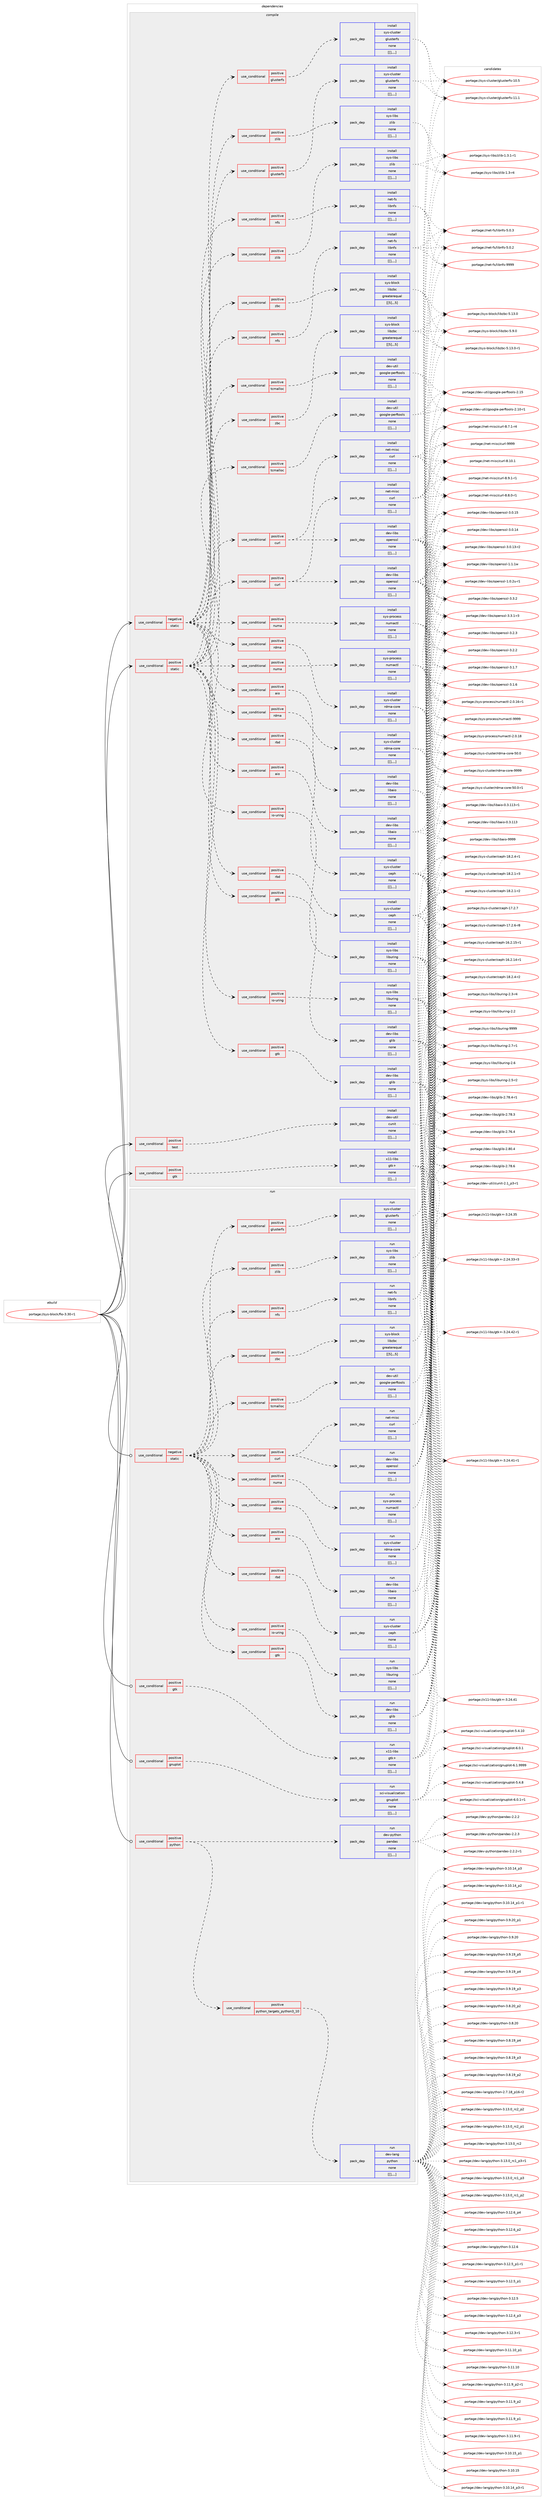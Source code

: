 digraph prolog {

# *************
# Graph options
# *************

newrank=true;
concentrate=true;
compound=true;
graph [rankdir=LR,fontname=Helvetica,fontsize=10,ranksep=1.5];#, ranksep=2.5, nodesep=0.2];
edge  [arrowhead=vee];
node  [fontname=Helvetica,fontsize=10];

# **********
# The ebuild
# **********

subgraph cluster_leftcol {
color=gray;
label=<<i>ebuild</i>>;
id [label="portage://sys-block/fio-3.30-r1", color=red, width=4, href="../sys-block/fio-3.30-r1.svg"];
}

# ****************
# The dependencies
# ****************

subgraph cluster_midcol {
color=gray;
label=<<i>dependencies</i>>;
subgraph cluster_compile {
fillcolor="#eeeeee";
style=filled;
label=<<i>compile</i>>;
subgraph cond3619 {
dependency10066 [label=<<TABLE BORDER="0" CELLBORDER="1" CELLSPACING="0" CELLPADDING="4"><TR><TD ROWSPAN="3" CELLPADDING="10">use_conditional</TD></TR><TR><TD>negative</TD></TR><TR><TD>static</TD></TR></TABLE>>, shape=none, color=red];
subgraph cond3620 {
dependency10067 [label=<<TABLE BORDER="0" CELLBORDER="1" CELLSPACING="0" CELLPADDING="4"><TR><TD ROWSPAN="3" CELLPADDING="10">use_conditional</TD></TR><TR><TD>positive</TD></TR><TR><TD>aio</TD></TR></TABLE>>, shape=none, color=red];
subgraph pack6411 {
dependency10068 [label=<<TABLE BORDER="0" CELLBORDER="1" CELLSPACING="0" CELLPADDING="4" WIDTH="220"><TR><TD ROWSPAN="6" CELLPADDING="30">pack_dep</TD></TR><TR><TD WIDTH="110">install</TD></TR><TR><TD>dev-libs</TD></TR><TR><TD>libaio</TD></TR><TR><TD>none</TD></TR><TR><TD>[[],,,,]</TD></TR></TABLE>>, shape=none, color=blue];
}
dependency10067:e -> dependency10068:w [weight=20,style="dashed",arrowhead="vee"];
}
dependency10066:e -> dependency10067:w [weight=20,style="dashed",arrowhead="vee"];
subgraph cond3621 {
dependency10069 [label=<<TABLE BORDER="0" CELLBORDER="1" CELLSPACING="0" CELLPADDING="4"><TR><TD ROWSPAN="3" CELLPADDING="10">use_conditional</TD></TR><TR><TD>positive</TD></TR><TR><TD>curl</TD></TR></TABLE>>, shape=none, color=red];
subgraph pack6412 {
dependency10070 [label=<<TABLE BORDER="0" CELLBORDER="1" CELLSPACING="0" CELLPADDING="4" WIDTH="220"><TR><TD ROWSPAN="6" CELLPADDING="30">pack_dep</TD></TR><TR><TD WIDTH="110">install</TD></TR><TR><TD>net-misc</TD></TR><TR><TD>curl</TD></TR><TR><TD>none</TD></TR><TR><TD>[[],,,,]</TD></TR></TABLE>>, shape=none, color=blue];
}
dependency10069:e -> dependency10070:w [weight=20,style="dashed",arrowhead="vee"];
subgraph pack6413 {
dependency10071 [label=<<TABLE BORDER="0" CELLBORDER="1" CELLSPACING="0" CELLPADDING="4" WIDTH="220"><TR><TD ROWSPAN="6" CELLPADDING="30">pack_dep</TD></TR><TR><TD WIDTH="110">install</TD></TR><TR><TD>dev-libs</TD></TR><TR><TD>openssl</TD></TR><TR><TD>none</TD></TR><TR><TD>[[],,,,]</TD></TR></TABLE>>, shape=none, color=blue];
}
dependency10069:e -> dependency10071:w [weight=20,style="dashed",arrowhead="vee"];
}
dependency10066:e -> dependency10069:w [weight=20,style="dashed",arrowhead="vee"];
subgraph cond3622 {
dependency10072 [label=<<TABLE BORDER="0" CELLBORDER="1" CELLSPACING="0" CELLPADDING="4"><TR><TD ROWSPAN="3" CELLPADDING="10">use_conditional</TD></TR><TR><TD>positive</TD></TR><TR><TD>nfs</TD></TR></TABLE>>, shape=none, color=red];
subgraph pack6414 {
dependency10073 [label=<<TABLE BORDER="0" CELLBORDER="1" CELLSPACING="0" CELLPADDING="4" WIDTH="220"><TR><TD ROWSPAN="6" CELLPADDING="30">pack_dep</TD></TR><TR><TD WIDTH="110">install</TD></TR><TR><TD>net-fs</TD></TR><TR><TD>libnfs</TD></TR><TR><TD>none</TD></TR><TR><TD>[[],,,,]</TD></TR></TABLE>>, shape=none, color=blue];
}
dependency10072:e -> dependency10073:w [weight=20,style="dashed",arrowhead="vee"];
}
dependency10066:e -> dependency10072:w [weight=20,style="dashed",arrowhead="vee"];
subgraph cond3623 {
dependency10074 [label=<<TABLE BORDER="0" CELLBORDER="1" CELLSPACING="0" CELLPADDING="4"><TR><TD ROWSPAN="3" CELLPADDING="10">use_conditional</TD></TR><TR><TD>positive</TD></TR><TR><TD>glusterfs</TD></TR></TABLE>>, shape=none, color=red];
subgraph pack6415 {
dependency10075 [label=<<TABLE BORDER="0" CELLBORDER="1" CELLSPACING="0" CELLPADDING="4" WIDTH="220"><TR><TD ROWSPAN="6" CELLPADDING="30">pack_dep</TD></TR><TR><TD WIDTH="110">install</TD></TR><TR><TD>sys-cluster</TD></TR><TR><TD>glusterfs</TD></TR><TR><TD>none</TD></TR><TR><TD>[[],,,,]</TD></TR></TABLE>>, shape=none, color=blue];
}
dependency10074:e -> dependency10075:w [weight=20,style="dashed",arrowhead="vee"];
}
dependency10066:e -> dependency10074:w [weight=20,style="dashed",arrowhead="vee"];
subgraph cond3624 {
dependency10076 [label=<<TABLE BORDER="0" CELLBORDER="1" CELLSPACING="0" CELLPADDING="4"><TR><TD ROWSPAN="3" CELLPADDING="10">use_conditional</TD></TR><TR><TD>positive</TD></TR><TR><TD>gtk</TD></TR></TABLE>>, shape=none, color=red];
subgraph pack6416 {
dependency10077 [label=<<TABLE BORDER="0" CELLBORDER="1" CELLSPACING="0" CELLPADDING="4" WIDTH="220"><TR><TD ROWSPAN="6" CELLPADDING="30">pack_dep</TD></TR><TR><TD WIDTH="110">install</TD></TR><TR><TD>dev-libs</TD></TR><TR><TD>glib</TD></TR><TR><TD>none</TD></TR><TR><TD>[[],,,,]</TD></TR></TABLE>>, shape=none, color=blue];
}
dependency10076:e -> dependency10077:w [weight=20,style="dashed",arrowhead="vee"];
}
dependency10066:e -> dependency10076:w [weight=20,style="dashed",arrowhead="vee"];
subgraph cond3625 {
dependency10078 [label=<<TABLE BORDER="0" CELLBORDER="1" CELLSPACING="0" CELLPADDING="4"><TR><TD ROWSPAN="3" CELLPADDING="10">use_conditional</TD></TR><TR><TD>positive</TD></TR><TR><TD>io-uring</TD></TR></TABLE>>, shape=none, color=red];
subgraph pack6417 {
dependency10079 [label=<<TABLE BORDER="0" CELLBORDER="1" CELLSPACING="0" CELLPADDING="4" WIDTH="220"><TR><TD ROWSPAN="6" CELLPADDING="30">pack_dep</TD></TR><TR><TD WIDTH="110">install</TD></TR><TR><TD>sys-libs</TD></TR><TR><TD>liburing</TD></TR><TR><TD>none</TD></TR><TR><TD>[[],,,,]</TD></TR></TABLE>>, shape=none, color=blue];
}
dependency10078:e -> dependency10079:w [weight=20,style="dashed",arrowhead="vee"];
}
dependency10066:e -> dependency10078:w [weight=20,style="dashed",arrowhead="vee"];
subgraph cond3626 {
dependency10080 [label=<<TABLE BORDER="0" CELLBORDER="1" CELLSPACING="0" CELLPADDING="4"><TR><TD ROWSPAN="3" CELLPADDING="10">use_conditional</TD></TR><TR><TD>positive</TD></TR><TR><TD>numa</TD></TR></TABLE>>, shape=none, color=red];
subgraph pack6418 {
dependency10081 [label=<<TABLE BORDER="0" CELLBORDER="1" CELLSPACING="0" CELLPADDING="4" WIDTH="220"><TR><TD ROWSPAN="6" CELLPADDING="30">pack_dep</TD></TR><TR><TD WIDTH="110">install</TD></TR><TR><TD>sys-process</TD></TR><TR><TD>numactl</TD></TR><TR><TD>none</TD></TR><TR><TD>[[],,,,]</TD></TR></TABLE>>, shape=none, color=blue];
}
dependency10080:e -> dependency10081:w [weight=20,style="dashed",arrowhead="vee"];
}
dependency10066:e -> dependency10080:w [weight=20,style="dashed",arrowhead="vee"];
subgraph cond3627 {
dependency10082 [label=<<TABLE BORDER="0" CELLBORDER="1" CELLSPACING="0" CELLPADDING="4"><TR><TD ROWSPAN="3" CELLPADDING="10">use_conditional</TD></TR><TR><TD>positive</TD></TR><TR><TD>rbd</TD></TR></TABLE>>, shape=none, color=red];
subgraph pack6419 {
dependency10083 [label=<<TABLE BORDER="0" CELLBORDER="1" CELLSPACING="0" CELLPADDING="4" WIDTH="220"><TR><TD ROWSPAN="6" CELLPADDING="30">pack_dep</TD></TR><TR><TD WIDTH="110">install</TD></TR><TR><TD>sys-cluster</TD></TR><TR><TD>ceph</TD></TR><TR><TD>none</TD></TR><TR><TD>[[],,,,]</TD></TR></TABLE>>, shape=none, color=blue];
}
dependency10082:e -> dependency10083:w [weight=20,style="dashed",arrowhead="vee"];
}
dependency10066:e -> dependency10082:w [weight=20,style="dashed",arrowhead="vee"];
subgraph cond3628 {
dependency10084 [label=<<TABLE BORDER="0" CELLBORDER="1" CELLSPACING="0" CELLPADDING="4"><TR><TD ROWSPAN="3" CELLPADDING="10">use_conditional</TD></TR><TR><TD>positive</TD></TR><TR><TD>rdma</TD></TR></TABLE>>, shape=none, color=red];
subgraph pack6420 {
dependency10085 [label=<<TABLE BORDER="0" CELLBORDER="1" CELLSPACING="0" CELLPADDING="4" WIDTH="220"><TR><TD ROWSPAN="6" CELLPADDING="30">pack_dep</TD></TR><TR><TD WIDTH="110">install</TD></TR><TR><TD>sys-cluster</TD></TR><TR><TD>rdma-core</TD></TR><TR><TD>none</TD></TR><TR><TD>[[],,,,]</TD></TR></TABLE>>, shape=none, color=blue];
}
dependency10084:e -> dependency10085:w [weight=20,style="dashed",arrowhead="vee"];
}
dependency10066:e -> dependency10084:w [weight=20,style="dashed",arrowhead="vee"];
subgraph cond3629 {
dependency10086 [label=<<TABLE BORDER="0" CELLBORDER="1" CELLSPACING="0" CELLPADDING="4"><TR><TD ROWSPAN="3" CELLPADDING="10">use_conditional</TD></TR><TR><TD>positive</TD></TR><TR><TD>tcmalloc</TD></TR></TABLE>>, shape=none, color=red];
subgraph pack6421 {
dependency10087 [label=<<TABLE BORDER="0" CELLBORDER="1" CELLSPACING="0" CELLPADDING="4" WIDTH="220"><TR><TD ROWSPAN="6" CELLPADDING="30">pack_dep</TD></TR><TR><TD WIDTH="110">install</TD></TR><TR><TD>dev-util</TD></TR><TR><TD>google-perftools</TD></TR><TR><TD>none</TD></TR><TR><TD>[[],,,,]</TD></TR></TABLE>>, shape=none, color=blue];
}
dependency10086:e -> dependency10087:w [weight=20,style="dashed",arrowhead="vee"];
}
dependency10066:e -> dependency10086:w [weight=20,style="dashed",arrowhead="vee"];
subgraph cond3630 {
dependency10088 [label=<<TABLE BORDER="0" CELLBORDER="1" CELLSPACING="0" CELLPADDING="4"><TR><TD ROWSPAN="3" CELLPADDING="10">use_conditional</TD></TR><TR><TD>positive</TD></TR><TR><TD>zbc</TD></TR></TABLE>>, shape=none, color=red];
subgraph pack6422 {
dependency10089 [label=<<TABLE BORDER="0" CELLBORDER="1" CELLSPACING="0" CELLPADDING="4" WIDTH="220"><TR><TD ROWSPAN="6" CELLPADDING="30">pack_dep</TD></TR><TR><TD WIDTH="110">install</TD></TR><TR><TD>sys-block</TD></TR><TR><TD>libzbc</TD></TR><TR><TD>greaterequal</TD></TR><TR><TD>[[5],,,5]</TD></TR></TABLE>>, shape=none, color=blue];
}
dependency10088:e -> dependency10089:w [weight=20,style="dashed",arrowhead="vee"];
}
dependency10066:e -> dependency10088:w [weight=20,style="dashed",arrowhead="vee"];
subgraph cond3631 {
dependency10090 [label=<<TABLE BORDER="0" CELLBORDER="1" CELLSPACING="0" CELLPADDING="4"><TR><TD ROWSPAN="3" CELLPADDING="10">use_conditional</TD></TR><TR><TD>positive</TD></TR><TR><TD>zlib</TD></TR></TABLE>>, shape=none, color=red];
subgraph pack6423 {
dependency10091 [label=<<TABLE BORDER="0" CELLBORDER="1" CELLSPACING="0" CELLPADDING="4" WIDTH="220"><TR><TD ROWSPAN="6" CELLPADDING="30">pack_dep</TD></TR><TR><TD WIDTH="110">install</TD></TR><TR><TD>sys-libs</TD></TR><TR><TD>zlib</TD></TR><TR><TD>none</TD></TR><TR><TD>[[],,,,]</TD></TR></TABLE>>, shape=none, color=blue];
}
dependency10090:e -> dependency10091:w [weight=20,style="dashed",arrowhead="vee"];
}
dependency10066:e -> dependency10090:w [weight=20,style="dashed",arrowhead="vee"];
}
id:e -> dependency10066:w [weight=20,style="solid",arrowhead="vee"];
subgraph cond3632 {
dependency10092 [label=<<TABLE BORDER="0" CELLBORDER="1" CELLSPACING="0" CELLPADDING="4"><TR><TD ROWSPAN="3" CELLPADDING="10">use_conditional</TD></TR><TR><TD>positive</TD></TR><TR><TD>gtk</TD></TR></TABLE>>, shape=none, color=red];
subgraph pack6424 {
dependency10093 [label=<<TABLE BORDER="0" CELLBORDER="1" CELLSPACING="0" CELLPADDING="4" WIDTH="220"><TR><TD ROWSPAN="6" CELLPADDING="30">pack_dep</TD></TR><TR><TD WIDTH="110">install</TD></TR><TR><TD>x11-libs</TD></TR><TR><TD>gtk+</TD></TR><TR><TD>none</TD></TR><TR><TD>[[],,,,]</TD></TR></TABLE>>, shape=none, color=blue];
}
dependency10092:e -> dependency10093:w [weight=20,style="dashed",arrowhead="vee"];
}
id:e -> dependency10092:w [weight=20,style="solid",arrowhead="vee"];
subgraph cond3633 {
dependency10094 [label=<<TABLE BORDER="0" CELLBORDER="1" CELLSPACING="0" CELLPADDING="4"><TR><TD ROWSPAN="3" CELLPADDING="10">use_conditional</TD></TR><TR><TD>positive</TD></TR><TR><TD>static</TD></TR></TABLE>>, shape=none, color=red];
subgraph cond3634 {
dependency10095 [label=<<TABLE BORDER="0" CELLBORDER="1" CELLSPACING="0" CELLPADDING="4"><TR><TD ROWSPAN="3" CELLPADDING="10">use_conditional</TD></TR><TR><TD>positive</TD></TR><TR><TD>aio</TD></TR></TABLE>>, shape=none, color=red];
subgraph pack6425 {
dependency10096 [label=<<TABLE BORDER="0" CELLBORDER="1" CELLSPACING="0" CELLPADDING="4" WIDTH="220"><TR><TD ROWSPAN="6" CELLPADDING="30">pack_dep</TD></TR><TR><TD WIDTH="110">install</TD></TR><TR><TD>dev-libs</TD></TR><TR><TD>libaio</TD></TR><TR><TD>none</TD></TR><TR><TD>[[],,,,]</TD></TR></TABLE>>, shape=none, color=blue];
}
dependency10095:e -> dependency10096:w [weight=20,style="dashed",arrowhead="vee"];
}
dependency10094:e -> dependency10095:w [weight=20,style="dashed",arrowhead="vee"];
subgraph cond3635 {
dependency10097 [label=<<TABLE BORDER="0" CELLBORDER="1" CELLSPACING="0" CELLPADDING="4"><TR><TD ROWSPAN="3" CELLPADDING="10">use_conditional</TD></TR><TR><TD>positive</TD></TR><TR><TD>curl</TD></TR></TABLE>>, shape=none, color=red];
subgraph pack6426 {
dependency10098 [label=<<TABLE BORDER="0" CELLBORDER="1" CELLSPACING="0" CELLPADDING="4" WIDTH="220"><TR><TD ROWSPAN="6" CELLPADDING="30">pack_dep</TD></TR><TR><TD WIDTH="110">install</TD></TR><TR><TD>net-misc</TD></TR><TR><TD>curl</TD></TR><TR><TD>none</TD></TR><TR><TD>[[],,,,]</TD></TR></TABLE>>, shape=none, color=blue];
}
dependency10097:e -> dependency10098:w [weight=20,style="dashed",arrowhead="vee"];
subgraph pack6427 {
dependency10099 [label=<<TABLE BORDER="0" CELLBORDER="1" CELLSPACING="0" CELLPADDING="4" WIDTH="220"><TR><TD ROWSPAN="6" CELLPADDING="30">pack_dep</TD></TR><TR><TD WIDTH="110">install</TD></TR><TR><TD>dev-libs</TD></TR><TR><TD>openssl</TD></TR><TR><TD>none</TD></TR><TR><TD>[[],,,,]</TD></TR></TABLE>>, shape=none, color=blue];
}
dependency10097:e -> dependency10099:w [weight=20,style="dashed",arrowhead="vee"];
}
dependency10094:e -> dependency10097:w [weight=20,style="dashed",arrowhead="vee"];
subgraph cond3636 {
dependency10100 [label=<<TABLE BORDER="0" CELLBORDER="1" CELLSPACING="0" CELLPADDING="4"><TR><TD ROWSPAN="3" CELLPADDING="10">use_conditional</TD></TR><TR><TD>positive</TD></TR><TR><TD>nfs</TD></TR></TABLE>>, shape=none, color=red];
subgraph pack6428 {
dependency10101 [label=<<TABLE BORDER="0" CELLBORDER="1" CELLSPACING="0" CELLPADDING="4" WIDTH="220"><TR><TD ROWSPAN="6" CELLPADDING="30">pack_dep</TD></TR><TR><TD WIDTH="110">install</TD></TR><TR><TD>net-fs</TD></TR><TR><TD>libnfs</TD></TR><TR><TD>none</TD></TR><TR><TD>[[],,,,]</TD></TR></TABLE>>, shape=none, color=blue];
}
dependency10100:e -> dependency10101:w [weight=20,style="dashed",arrowhead="vee"];
}
dependency10094:e -> dependency10100:w [weight=20,style="dashed",arrowhead="vee"];
subgraph cond3637 {
dependency10102 [label=<<TABLE BORDER="0" CELLBORDER="1" CELLSPACING="0" CELLPADDING="4"><TR><TD ROWSPAN="3" CELLPADDING="10">use_conditional</TD></TR><TR><TD>positive</TD></TR><TR><TD>glusterfs</TD></TR></TABLE>>, shape=none, color=red];
subgraph pack6429 {
dependency10103 [label=<<TABLE BORDER="0" CELLBORDER="1" CELLSPACING="0" CELLPADDING="4" WIDTH="220"><TR><TD ROWSPAN="6" CELLPADDING="30">pack_dep</TD></TR><TR><TD WIDTH="110">install</TD></TR><TR><TD>sys-cluster</TD></TR><TR><TD>glusterfs</TD></TR><TR><TD>none</TD></TR><TR><TD>[[],,,,]</TD></TR></TABLE>>, shape=none, color=blue];
}
dependency10102:e -> dependency10103:w [weight=20,style="dashed",arrowhead="vee"];
}
dependency10094:e -> dependency10102:w [weight=20,style="dashed",arrowhead="vee"];
subgraph cond3638 {
dependency10104 [label=<<TABLE BORDER="0" CELLBORDER="1" CELLSPACING="0" CELLPADDING="4"><TR><TD ROWSPAN="3" CELLPADDING="10">use_conditional</TD></TR><TR><TD>positive</TD></TR><TR><TD>gtk</TD></TR></TABLE>>, shape=none, color=red];
subgraph pack6430 {
dependency10105 [label=<<TABLE BORDER="0" CELLBORDER="1" CELLSPACING="0" CELLPADDING="4" WIDTH="220"><TR><TD ROWSPAN="6" CELLPADDING="30">pack_dep</TD></TR><TR><TD WIDTH="110">install</TD></TR><TR><TD>dev-libs</TD></TR><TR><TD>glib</TD></TR><TR><TD>none</TD></TR><TR><TD>[[],,,,]</TD></TR></TABLE>>, shape=none, color=blue];
}
dependency10104:e -> dependency10105:w [weight=20,style="dashed",arrowhead="vee"];
}
dependency10094:e -> dependency10104:w [weight=20,style="dashed",arrowhead="vee"];
subgraph cond3639 {
dependency10106 [label=<<TABLE BORDER="0" CELLBORDER="1" CELLSPACING="0" CELLPADDING="4"><TR><TD ROWSPAN="3" CELLPADDING="10">use_conditional</TD></TR><TR><TD>positive</TD></TR><TR><TD>io-uring</TD></TR></TABLE>>, shape=none, color=red];
subgraph pack6431 {
dependency10107 [label=<<TABLE BORDER="0" CELLBORDER="1" CELLSPACING="0" CELLPADDING="4" WIDTH="220"><TR><TD ROWSPAN="6" CELLPADDING="30">pack_dep</TD></TR><TR><TD WIDTH="110">install</TD></TR><TR><TD>sys-libs</TD></TR><TR><TD>liburing</TD></TR><TR><TD>none</TD></TR><TR><TD>[[],,,,]</TD></TR></TABLE>>, shape=none, color=blue];
}
dependency10106:e -> dependency10107:w [weight=20,style="dashed",arrowhead="vee"];
}
dependency10094:e -> dependency10106:w [weight=20,style="dashed",arrowhead="vee"];
subgraph cond3640 {
dependency10108 [label=<<TABLE BORDER="0" CELLBORDER="1" CELLSPACING="0" CELLPADDING="4"><TR><TD ROWSPAN="3" CELLPADDING="10">use_conditional</TD></TR><TR><TD>positive</TD></TR><TR><TD>numa</TD></TR></TABLE>>, shape=none, color=red];
subgraph pack6432 {
dependency10109 [label=<<TABLE BORDER="0" CELLBORDER="1" CELLSPACING="0" CELLPADDING="4" WIDTH="220"><TR><TD ROWSPAN="6" CELLPADDING="30">pack_dep</TD></TR><TR><TD WIDTH="110">install</TD></TR><TR><TD>sys-process</TD></TR><TR><TD>numactl</TD></TR><TR><TD>none</TD></TR><TR><TD>[[],,,,]</TD></TR></TABLE>>, shape=none, color=blue];
}
dependency10108:e -> dependency10109:w [weight=20,style="dashed",arrowhead="vee"];
}
dependency10094:e -> dependency10108:w [weight=20,style="dashed",arrowhead="vee"];
subgraph cond3641 {
dependency10110 [label=<<TABLE BORDER="0" CELLBORDER="1" CELLSPACING="0" CELLPADDING="4"><TR><TD ROWSPAN="3" CELLPADDING="10">use_conditional</TD></TR><TR><TD>positive</TD></TR><TR><TD>rbd</TD></TR></TABLE>>, shape=none, color=red];
subgraph pack6433 {
dependency10111 [label=<<TABLE BORDER="0" CELLBORDER="1" CELLSPACING="0" CELLPADDING="4" WIDTH="220"><TR><TD ROWSPAN="6" CELLPADDING="30">pack_dep</TD></TR><TR><TD WIDTH="110">install</TD></TR><TR><TD>sys-cluster</TD></TR><TR><TD>ceph</TD></TR><TR><TD>none</TD></TR><TR><TD>[[],,,,]</TD></TR></TABLE>>, shape=none, color=blue];
}
dependency10110:e -> dependency10111:w [weight=20,style="dashed",arrowhead="vee"];
}
dependency10094:e -> dependency10110:w [weight=20,style="dashed",arrowhead="vee"];
subgraph cond3642 {
dependency10112 [label=<<TABLE BORDER="0" CELLBORDER="1" CELLSPACING="0" CELLPADDING="4"><TR><TD ROWSPAN="3" CELLPADDING="10">use_conditional</TD></TR><TR><TD>positive</TD></TR><TR><TD>rdma</TD></TR></TABLE>>, shape=none, color=red];
subgraph pack6434 {
dependency10113 [label=<<TABLE BORDER="0" CELLBORDER="1" CELLSPACING="0" CELLPADDING="4" WIDTH="220"><TR><TD ROWSPAN="6" CELLPADDING="30">pack_dep</TD></TR><TR><TD WIDTH="110">install</TD></TR><TR><TD>sys-cluster</TD></TR><TR><TD>rdma-core</TD></TR><TR><TD>none</TD></TR><TR><TD>[[],,,,]</TD></TR></TABLE>>, shape=none, color=blue];
}
dependency10112:e -> dependency10113:w [weight=20,style="dashed",arrowhead="vee"];
}
dependency10094:e -> dependency10112:w [weight=20,style="dashed",arrowhead="vee"];
subgraph cond3643 {
dependency10114 [label=<<TABLE BORDER="0" CELLBORDER="1" CELLSPACING="0" CELLPADDING="4"><TR><TD ROWSPAN="3" CELLPADDING="10">use_conditional</TD></TR><TR><TD>positive</TD></TR><TR><TD>tcmalloc</TD></TR></TABLE>>, shape=none, color=red];
subgraph pack6435 {
dependency10115 [label=<<TABLE BORDER="0" CELLBORDER="1" CELLSPACING="0" CELLPADDING="4" WIDTH="220"><TR><TD ROWSPAN="6" CELLPADDING="30">pack_dep</TD></TR><TR><TD WIDTH="110">install</TD></TR><TR><TD>dev-util</TD></TR><TR><TD>google-perftools</TD></TR><TR><TD>none</TD></TR><TR><TD>[[],,,,]</TD></TR></TABLE>>, shape=none, color=blue];
}
dependency10114:e -> dependency10115:w [weight=20,style="dashed",arrowhead="vee"];
}
dependency10094:e -> dependency10114:w [weight=20,style="dashed",arrowhead="vee"];
subgraph cond3644 {
dependency10116 [label=<<TABLE BORDER="0" CELLBORDER="1" CELLSPACING="0" CELLPADDING="4"><TR><TD ROWSPAN="3" CELLPADDING="10">use_conditional</TD></TR><TR><TD>positive</TD></TR><TR><TD>zbc</TD></TR></TABLE>>, shape=none, color=red];
subgraph pack6436 {
dependency10117 [label=<<TABLE BORDER="0" CELLBORDER="1" CELLSPACING="0" CELLPADDING="4" WIDTH="220"><TR><TD ROWSPAN="6" CELLPADDING="30">pack_dep</TD></TR><TR><TD WIDTH="110">install</TD></TR><TR><TD>sys-block</TD></TR><TR><TD>libzbc</TD></TR><TR><TD>greaterequal</TD></TR><TR><TD>[[5],,,5]</TD></TR></TABLE>>, shape=none, color=blue];
}
dependency10116:e -> dependency10117:w [weight=20,style="dashed",arrowhead="vee"];
}
dependency10094:e -> dependency10116:w [weight=20,style="dashed",arrowhead="vee"];
subgraph cond3645 {
dependency10118 [label=<<TABLE BORDER="0" CELLBORDER="1" CELLSPACING="0" CELLPADDING="4"><TR><TD ROWSPAN="3" CELLPADDING="10">use_conditional</TD></TR><TR><TD>positive</TD></TR><TR><TD>zlib</TD></TR></TABLE>>, shape=none, color=red];
subgraph pack6437 {
dependency10119 [label=<<TABLE BORDER="0" CELLBORDER="1" CELLSPACING="0" CELLPADDING="4" WIDTH="220"><TR><TD ROWSPAN="6" CELLPADDING="30">pack_dep</TD></TR><TR><TD WIDTH="110">install</TD></TR><TR><TD>sys-libs</TD></TR><TR><TD>zlib</TD></TR><TR><TD>none</TD></TR><TR><TD>[[],,,,]</TD></TR></TABLE>>, shape=none, color=blue];
}
dependency10118:e -> dependency10119:w [weight=20,style="dashed",arrowhead="vee"];
}
dependency10094:e -> dependency10118:w [weight=20,style="dashed",arrowhead="vee"];
}
id:e -> dependency10094:w [weight=20,style="solid",arrowhead="vee"];
subgraph cond3646 {
dependency10120 [label=<<TABLE BORDER="0" CELLBORDER="1" CELLSPACING="0" CELLPADDING="4"><TR><TD ROWSPAN="3" CELLPADDING="10">use_conditional</TD></TR><TR><TD>positive</TD></TR><TR><TD>test</TD></TR></TABLE>>, shape=none, color=red];
subgraph pack6438 {
dependency10121 [label=<<TABLE BORDER="0" CELLBORDER="1" CELLSPACING="0" CELLPADDING="4" WIDTH="220"><TR><TD ROWSPAN="6" CELLPADDING="30">pack_dep</TD></TR><TR><TD WIDTH="110">install</TD></TR><TR><TD>dev-util</TD></TR><TR><TD>cunit</TD></TR><TR><TD>none</TD></TR><TR><TD>[[],,,,]</TD></TR></TABLE>>, shape=none, color=blue];
}
dependency10120:e -> dependency10121:w [weight=20,style="dashed",arrowhead="vee"];
}
id:e -> dependency10120:w [weight=20,style="solid",arrowhead="vee"];
}
subgraph cluster_compileandrun {
fillcolor="#eeeeee";
style=filled;
label=<<i>compile and run</i>>;
}
subgraph cluster_run {
fillcolor="#eeeeee";
style=filled;
label=<<i>run</i>>;
subgraph cond3647 {
dependency10122 [label=<<TABLE BORDER="0" CELLBORDER="1" CELLSPACING="0" CELLPADDING="4"><TR><TD ROWSPAN="3" CELLPADDING="10">use_conditional</TD></TR><TR><TD>negative</TD></TR><TR><TD>static</TD></TR></TABLE>>, shape=none, color=red];
subgraph cond3648 {
dependency10123 [label=<<TABLE BORDER="0" CELLBORDER="1" CELLSPACING="0" CELLPADDING="4"><TR><TD ROWSPAN="3" CELLPADDING="10">use_conditional</TD></TR><TR><TD>positive</TD></TR><TR><TD>aio</TD></TR></TABLE>>, shape=none, color=red];
subgraph pack6439 {
dependency10124 [label=<<TABLE BORDER="0" CELLBORDER="1" CELLSPACING="0" CELLPADDING="4" WIDTH="220"><TR><TD ROWSPAN="6" CELLPADDING="30">pack_dep</TD></TR><TR><TD WIDTH="110">run</TD></TR><TR><TD>dev-libs</TD></TR><TR><TD>libaio</TD></TR><TR><TD>none</TD></TR><TR><TD>[[],,,,]</TD></TR></TABLE>>, shape=none, color=blue];
}
dependency10123:e -> dependency10124:w [weight=20,style="dashed",arrowhead="vee"];
}
dependency10122:e -> dependency10123:w [weight=20,style="dashed",arrowhead="vee"];
subgraph cond3649 {
dependency10125 [label=<<TABLE BORDER="0" CELLBORDER="1" CELLSPACING="0" CELLPADDING="4"><TR><TD ROWSPAN="3" CELLPADDING="10">use_conditional</TD></TR><TR><TD>positive</TD></TR><TR><TD>curl</TD></TR></TABLE>>, shape=none, color=red];
subgraph pack6440 {
dependency10126 [label=<<TABLE BORDER="0" CELLBORDER="1" CELLSPACING="0" CELLPADDING="4" WIDTH="220"><TR><TD ROWSPAN="6" CELLPADDING="30">pack_dep</TD></TR><TR><TD WIDTH="110">run</TD></TR><TR><TD>net-misc</TD></TR><TR><TD>curl</TD></TR><TR><TD>none</TD></TR><TR><TD>[[],,,,]</TD></TR></TABLE>>, shape=none, color=blue];
}
dependency10125:e -> dependency10126:w [weight=20,style="dashed",arrowhead="vee"];
subgraph pack6441 {
dependency10127 [label=<<TABLE BORDER="0" CELLBORDER="1" CELLSPACING="0" CELLPADDING="4" WIDTH="220"><TR><TD ROWSPAN="6" CELLPADDING="30">pack_dep</TD></TR><TR><TD WIDTH="110">run</TD></TR><TR><TD>dev-libs</TD></TR><TR><TD>openssl</TD></TR><TR><TD>none</TD></TR><TR><TD>[[],,,,]</TD></TR></TABLE>>, shape=none, color=blue];
}
dependency10125:e -> dependency10127:w [weight=20,style="dashed",arrowhead="vee"];
}
dependency10122:e -> dependency10125:w [weight=20,style="dashed",arrowhead="vee"];
subgraph cond3650 {
dependency10128 [label=<<TABLE BORDER="0" CELLBORDER="1" CELLSPACING="0" CELLPADDING="4"><TR><TD ROWSPAN="3" CELLPADDING="10">use_conditional</TD></TR><TR><TD>positive</TD></TR><TR><TD>nfs</TD></TR></TABLE>>, shape=none, color=red];
subgraph pack6442 {
dependency10129 [label=<<TABLE BORDER="0" CELLBORDER="1" CELLSPACING="0" CELLPADDING="4" WIDTH="220"><TR><TD ROWSPAN="6" CELLPADDING="30">pack_dep</TD></TR><TR><TD WIDTH="110">run</TD></TR><TR><TD>net-fs</TD></TR><TR><TD>libnfs</TD></TR><TR><TD>none</TD></TR><TR><TD>[[],,,,]</TD></TR></TABLE>>, shape=none, color=blue];
}
dependency10128:e -> dependency10129:w [weight=20,style="dashed",arrowhead="vee"];
}
dependency10122:e -> dependency10128:w [weight=20,style="dashed",arrowhead="vee"];
subgraph cond3651 {
dependency10130 [label=<<TABLE BORDER="0" CELLBORDER="1" CELLSPACING="0" CELLPADDING="4"><TR><TD ROWSPAN="3" CELLPADDING="10">use_conditional</TD></TR><TR><TD>positive</TD></TR><TR><TD>glusterfs</TD></TR></TABLE>>, shape=none, color=red];
subgraph pack6443 {
dependency10131 [label=<<TABLE BORDER="0" CELLBORDER="1" CELLSPACING="0" CELLPADDING="4" WIDTH="220"><TR><TD ROWSPAN="6" CELLPADDING="30">pack_dep</TD></TR><TR><TD WIDTH="110">run</TD></TR><TR><TD>sys-cluster</TD></TR><TR><TD>glusterfs</TD></TR><TR><TD>none</TD></TR><TR><TD>[[],,,,]</TD></TR></TABLE>>, shape=none, color=blue];
}
dependency10130:e -> dependency10131:w [weight=20,style="dashed",arrowhead="vee"];
}
dependency10122:e -> dependency10130:w [weight=20,style="dashed",arrowhead="vee"];
subgraph cond3652 {
dependency10132 [label=<<TABLE BORDER="0" CELLBORDER="1" CELLSPACING="0" CELLPADDING="4"><TR><TD ROWSPAN="3" CELLPADDING="10">use_conditional</TD></TR><TR><TD>positive</TD></TR><TR><TD>gtk</TD></TR></TABLE>>, shape=none, color=red];
subgraph pack6444 {
dependency10133 [label=<<TABLE BORDER="0" CELLBORDER="1" CELLSPACING="0" CELLPADDING="4" WIDTH="220"><TR><TD ROWSPAN="6" CELLPADDING="30">pack_dep</TD></TR><TR><TD WIDTH="110">run</TD></TR><TR><TD>dev-libs</TD></TR><TR><TD>glib</TD></TR><TR><TD>none</TD></TR><TR><TD>[[],,,,]</TD></TR></TABLE>>, shape=none, color=blue];
}
dependency10132:e -> dependency10133:w [weight=20,style="dashed",arrowhead="vee"];
}
dependency10122:e -> dependency10132:w [weight=20,style="dashed",arrowhead="vee"];
subgraph cond3653 {
dependency10134 [label=<<TABLE BORDER="0" CELLBORDER="1" CELLSPACING="0" CELLPADDING="4"><TR><TD ROWSPAN="3" CELLPADDING="10">use_conditional</TD></TR><TR><TD>positive</TD></TR><TR><TD>io-uring</TD></TR></TABLE>>, shape=none, color=red];
subgraph pack6445 {
dependency10135 [label=<<TABLE BORDER="0" CELLBORDER="1" CELLSPACING="0" CELLPADDING="4" WIDTH="220"><TR><TD ROWSPAN="6" CELLPADDING="30">pack_dep</TD></TR><TR><TD WIDTH="110">run</TD></TR><TR><TD>sys-libs</TD></TR><TR><TD>liburing</TD></TR><TR><TD>none</TD></TR><TR><TD>[[],,,,]</TD></TR></TABLE>>, shape=none, color=blue];
}
dependency10134:e -> dependency10135:w [weight=20,style="dashed",arrowhead="vee"];
}
dependency10122:e -> dependency10134:w [weight=20,style="dashed",arrowhead="vee"];
subgraph cond3654 {
dependency10136 [label=<<TABLE BORDER="0" CELLBORDER="1" CELLSPACING="0" CELLPADDING="4"><TR><TD ROWSPAN="3" CELLPADDING="10">use_conditional</TD></TR><TR><TD>positive</TD></TR><TR><TD>numa</TD></TR></TABLE>>, shape=none, color=red];
subgraph pack6446 {
dependency10137 [label=<<TABLE BORDER="0" CELLBORDER="1" CELLSPACING="0" CELLPADDING="4" WIDTH="220"><TR><TD ROWSPAN="6" CELLPADDING="30">pack_dep</TD></TR><TR><TD WIDTH="110">run</TD></TR><TR><TD>sys-process</TD></TR><TR><TD>numactl</TD></TR><TR><TD>none</TD></TR><TR><TD>[[],,,,]</TD></TR></TABLE>>, shape=none, color=blue];
}
dependency10136:e -> dependency10137:w [weight=20,style="dashed",arrowhead="vee"];
}
dependency10122:e -> dependency10136:w [weight=20,style="dashed",arrowhead="vee"];
subgraph cond3655 {
dependency10138 [label=<<TABLE BORDER="0" CELLBORDER="1" CELLSPACING="0" CELLPADDING="4"><TR><TD ROWSPAN="3" CELLPADDING="10">use_conditional</TD></TR><TR><TD>positive</TD></TR><TR><TD>rbd</TD></TR></TABLE>>, shape=none, color=red];
subgraph pack6447 {
dependency10139 [label=<<TABLE BORDER="0" CELLBORDER="1" CELLSPACING="0" CELLPADDING="4" WIDTH="220"><TR><TD ROWSPAN="6" CELLPADDING="30">pack_dep</TD></TR><TR><TD WIDTH="110">run</TD></TR><TR><TD>sys-cluster</TD></TR><TR><TD>ceph</TD></TR><TR><TD>none</TD></TR><TR><TD>[[],,,,]</TD></TR></TABLE>>, shape=none, color=blue];
}
dependency10138:e -> dependency10139:w [weight=20,style="dashed",arrowhead="vee"];
}
dependency10122:e -> dependency10138:w [weight=20,style="dashed",arrowhead="vee"];
subgraph cond3656 {
dependency10140 [label=<<TABLE BORDER="0" CELLBORDER="1" CELLSPACING="0" CELLPADDING="4"><TR><TD ROWSPAN="3" CELLPADDING="10">use_conditional</TD></TR><TR><TD>positive</TD></TR><TR><TD>rdma</TD></TR></TABLE>>, shape=none, color=red];
subgraph pack6448 {
dependency10141 [label=<<TABLE BORDER="0" CELLBORDER="1" CELLSPACING="0" CELLPADDING="4" WIDTH="220"><TR><TD ROWSPAN="6" CELLPADDING="30">pack_dep</TD></TR><TR><TD WIDTH="110">run</TD></TR><TR><TD>sys-cluster</TD></TR><TR><TD>rdma-core</TD></TR><TR><TD>none</TD></TR><TR><TD>[[],,,,]</TD></TR></TABLE>>, shape=none, color=blue];
}
dependency10140:e -> dependency10141:w [weight=20,style="dashed",arrowhead="vee"];
}
dependency10122:e -> dependency10140:w [weight=20,style="dashed",arrowhead="vee"];
subgraph cond3657 {
dependency10142 [label=<<TABLE BORDER="0" CELLBORDER="1" CELLSPACING="0" CELLPADDING="4"><TR><TD ROWSPAN="3" CELLPADDING="10">use_conditional</TD></TR><TR><TD>positive</TD></TR><TR><TD>tcmalloc</TD></TR></TABLE>>, shape=none, color=red];
subgraph pack6449 {
dependency10143 [label=<<TABLE BORDER="0" CELLBORDER="1" CELLSPACING="0" CELLPADDING="4" WIDTH="220"><TR><TD ROWSPAN="6" CELLPADDING="30">pack_dep</TD></TR><TR><TD WIDTH="110">run</TD></TR><TR><TD>dev-util</TD></TR><TR><TD>google-perftools</TD></TR><TR><TD>none</TD></TR><TR><TD>[[],,,,]</TD></TR></TABLE>>, shape=none, color=blue];
}
dependency10142:e -> dependency10143:w [weight=20,style="dashed",arrowhead="vee"];
}
dependency10122:e -> dependency10142:w [weight=20,style="dashed",arrowhead="vee"];
subgraph cond3658 {
dependency10144 [label=<<TABLE BORDER="0" CELLBORDER="1" CELLSPACING="0" CELLPADDING="4"><TR><TD ROWSPAN="3" CELLPADDING="10">use_conditional</TD></TR><TR><TD>positive</TD></TR><TR><TD>zbc</TD></TR></TABLE>>, shape=none, color=red];
subgraph pack6450 {
dependency10145 [label=<<TABLE BORDER="0" CELLBORDER="1" CELLSPACING="0" CELLPADDING="4" WIDTH="220"><TR><TD ROWSPAN="6" CELLPADDING="30">pack_dep</TD></TR><TR><TD WIDTH="110">run</TD></TR><TR><TD>sys-block</TD></TR><TR><TD>libzbc</TD></TR><TR><TD>greaterequal</TD></TR><TR><TD>[[5],,,5]</TD></TR></TABLE>>, shape=none, color=blue];
}
dependency10144:e -> dependency10145:w [weight=20,style="dashed",arrowhead="vee"];
}
dependency10122:e -> dependency10144:w [weight=20,style="dashed",arrowhead="vee"];
subgraph cond3659 {
dependency10146 [label=<<TABLE BORDER="0" CELLBORDER="1" CELLSPACING="0" CELLPADDING="4"><TR><TD ROWSPAN="3" CELLPADDING="10">use_conditional</TD></TR><TR><TD>positive</TD></TR><TR><TD>zlib</TD></TR></TABLE>>, shape=none, color=red];
subgraph pack6451 {
dependency10147 [label=<<TABLE BORDER="0" CELLBORDER="1" CELLSPACING="0" CELLPADDING="4" WIDTH="220"><TR><TD ROWSPAN="6" CELLPADDING="30">pack_dep</TD></TR><TR><TD WIDTH="110">run</TD></TR><TR><TD>sys-libs</TD></TR><TR><TD>zlib</TD></TR><TR><TD>none</TD></TR><TR><TD>[[],,,,]</TD></TR></TABLE>>, shape=none, color=blue];
}
dependency10146:e -> dependency10147:w [weight=20,style="dashed",arrowhead="vee"];
}
dependency10122:e -> dependency10146:w [weight=20,style="dashed",arrowhead="vee"];
}
id:e -> dependency10122:w [weight=20,style="solid",arrowhead="odot"];
subgraph cond3660 {
dependency10148 [label=<<TABLE BORDER="0" CELLBORDER="1" CELLSPACING="0" CELLPADDING="4"><TR><TD ROWSPAN="3" CELLPADDING="10">use_conditional</TD></TR><TR><TD>positive</TD></TR><TR><TD>gnuplot</TD></TR></TABLE>>, shape=none, color=red];
subgraph pack6452 {
dependency10149 [label=<<TABLE BORDER="0" CELLBORDER="1" CELLSPACING="0" CELLPADDING="4" WIDTH="220"><TR><TD ROWSPAN="6" CELLPADDING="30">pack_dep</TD></TR><TR><TD WIDTH="110">run</TD></TR><TR><TD>sci-visualization</TD></TR><TR><TD>gnuplot</TD></TR><TR><TD>none</TD></TR><TR><TD>[[],,,,]</TD></TR></TABLE>>, shape=none, color=blue];
}
dependency10148:e -> dependency10149:w [weight=20,style="dashed",arrowhead="vee"];
}
id:e -> dependency10148:w [weight=20,style="solid",arrowhead="odot"];
subgraph cond3661 {
dependency10150 [label=<<TABLE BORDER="0" CELLBORDER="1" CELLSPACING="0" CELLPADDING="4"><TR><TD ROWSPAN="3" CELLPADDING="10">use_conditional</TD></TR><TR><TD>positive</TD></TR><TR><TD>gtk</TD></TR></TABLE>>, shape=none, color=red];
subgraph pack6453 {
dependency10151 [label=<<TABLE BORDER="0" CELLBORDER="1" CELLSPACING="0" CELLPADDING="4" WIDTH="220"><TR><TD ROWSPAN="6" CELLPADDING="30">pack_dep</TD></TR><TR><TD WIDTH="110">run</TD></TR><TR><TD>x11-libs</TD></TR><TR><TD>gtk+</TD></TR><TR><TD>none</TD></TR><TR><TD>[[],,,,]</TD></TR></TABLE>>, shape=none, color=blue];
}
dependency10150:e -> dependency10151:w [weight=20,style="dashed",arrowhead="vee"];
}
id:e -> dependency10150:w [weight=20,style="solid",arrowhead="odot"];
subgraph cond3662 {
dependency10152 [label=<<TABLE BORDER="0" CELLBORDER="1" CELLSPACING="0" CELLPADDING="4"><TR><TD ROWSPAN="3" CELLPADDING="10">use_conditional</TD></TR><TR><TD>positive</TD></TR><TR><TD>python</TD></TR></TABLE>>, shape=none, color=red];
subgraph cond3663 {
dependency10153 [label=<<TABLE BORDER="0" CELLBORDER="1" CELLSPACING="0" CELLPADDING="4"><TR><TD ROWSPAN="3" CELLPADDING="10">use_conditional</TD></TR><TR><TD>positive</TD></TR><TR><TD>python_targets_python3_10</TD></TR></TABLE>>, shape=none, color=red];
subgraph pack6454 {
dependency10154 [label=<<TABLE BORDER="0" CELLBORDER="1" CELLSPACING="0" CELLPADDING="4" WIDTH="220"><TR><TD ROWSPAN="6" CELLPADDING="30">pack_dep</TD></TR><TR><TD WIDTH="110">run</TD></TR><TR><TD>dev-lang</TD></TR><TR><TD>python</TD></TR><TR><TD>none</TD></TR><TR><TD>[[],,,,]</TD></TR></TABLE>>, shape=none, color=blue];
}
dependency10153:e -> dependency10154:w [weight=20,style="dashed",arrowhead="vee"];
}
dependency10152:e -> dependency10153:w [weight=20,style="dashed",arrowhead="vee"];
subgraph pack6455 {
dependency10155 [label=<<TABLE BORDER="0" CELLBORDER="1" CELLSPACING="0" CELLPADDING="4" WIDTH="220"><TR><TD ROWSPAN="6" CELLPADDING="30">pack_dep</TD></TR><TR><TD WIDTH="110">run</TD></TR><TR><TD>dev-python</TD></TR><TR><TD>pandas</TD></TR><TR><TD>none</TD></TR><TR><TD>[[],,,,]</TD></TR></TABLE>>, shape=none, color=blue];
}
dependency10152:e -> dependency10155:w [weight=20,style="dashed",arrowhead="vee"];
}
id:e -> dependency10152:w [weight=20,style="solid",arrowhead="odot"];
}
}

# **************
# The candidates
# **************

subgraph cluster_choices {
rank=same;
color=gray;
label=<<i>candidates</i>>;

subgraph choice6411 {
color=black;
nodesep=1;
choice10010111845108105981154710810598971051114557575757 [label="portage://dev-libs/libaio-9999", color=red, width=4,href="../dev-libs/libaio-9999.svg"];
choice100101118451081059811547108105989710511145484651464949514511449 [label="portage://dev-libs/libaio-0.3.113-r1", color=red, width=4,href="../dev-libs/libaio-0.3.113-r1.svg"];
choice10010111845108105981154710810598971051114548465146494951 [label="portage://dev-libs/libaio-0.3.113", color=red, width=4,href="../dev-libs/libaio-0.3.113.svg"];
dependency10068:e -> choice10010111845108105981154710810598971051114557575757:w [style=dotted,weight="100"];
dependency10068:e -> choice100101118451081059811547108105989710511145484651464949514511449:w [style=dotted,weight="100"];
dependency10068:e -> choice10010111845108105981154710810598971051114548465146494951:w [style=dotted,weight="100"];
}
subgraph choice6412 {
color=black;
nodesep=1;
choice110101116451091051159947991171141084557575757 [label="portage://net-misc/curl-9999", color=red, width=4,href="../net-misc/curl-9999.svg"];
choice1101011164510910511599479911711410845564649484649 [label="portage://net-misc/curl-8.10.1", color=red, width=4,href="../net-misc/curl-8.10.1.svg"];
choice110101116451091051159947991171141084556465746494511449 [label="portage://net-misc/curl-8.9.1-r1", color=red, width=4,href="../net-misc/curl-8.9.1-r1.svg"];
choice110101116451091051159947991171141084556465646484511449 [label="portage://net-misc/curl-8.8.0-r1", color=red, width=4,href="../net-misc/curl-8.8.0-r1.svg"];
choice110101116451091051159947991171141084556465546494511452 [label="portage://net-misc/curl-8.7.1-r4", color=red, width=4,href="../net-misc/curl-8.7.1-r4.svg"];
dependency10070:e -> choice110101116451091051159947991171141084557575757:w [style=dotted,weight="100"];
dependency10070:e -> choice1101011164510910511599479911711410845564649484649:w [style=dotted,weight="100"];
dependency10070:e -> choice110101116451091051159947991171141084556465746494511449:w [style=dotted,weight="100"];
dependency10070:e -> choice110101116451091051159947991171141084556465646484511449:w [style=dotted,weight="100"];
dependency10070:e -> choice110101116451091051159947991171141084556465546494511452:w [style=dotted,weight="100"];
}
subgraph choice6413 {
color=black;
nodesep=1;
choice100101118451081059811547111112101110115115108455146514650 [label="portage://dev-libs/openssl-3.3.2", color=red, width=4,href="../dev-libs/openssl-3.3.2.svg"];
choice1001011184510810598115471111121011101151151084551465146494511451 [label="portage://dev-libs/openssl-3.3.1-r3", color=red, width=4,href="../dev-libs/openssl-3.3.1-r3.svg"];
choice100101118451081059811547111112101110115115108455146504651 [label="portage://dev-libs/openssl-3.2.3", color=red, width=4,href="../dev-libs/openssl-3.2.3.svg"];
choice100101118451081059811547111112101110115115108455146504650 [label="portage://dev-libs/openssl-3.2.2", color=red, width=4,href="../dev-libs/openssl-3.2.2.svg"];
choice100101118451081059811547111112101110115115108455146494655 [label="portage://dev-libs/openssl-3.1.7", color=red, width=4,href="../dev-libs/openssl-3.1.7.svg"];
choice100101118451081059811547111112101110115115108455146494654 [label="portage://dev-libs/openssl-3.1.6", color=red, width=4,href="../dev-libs/openssl-3.1.6.svg"];
choice10010111845108105981154711111210111011511510845514648464953 [label="portage://dev-libs/openssl-3.0.15", color=red, width=4,href="../dev-libs/openssl-3.0.15.svg"];
choice10010111845108105981154711111210111011511510845514648464952 [label="portage://dev-libs/openssl-3.0.14", color=red, width=4,href="../dev-libs/openssl-3.0.14.svg"];
choice100101118451081059811547111112101110115115108455146484649514511450 [label="portage://dev-libs/openssl-3.0.13-r2", color=red, width=4,href="../dev-libs/openssl-3.0.13-r2.svg"];
choice100101118451081059811547111112101110115115108454946494649119 [label="portage://dev-libs/openssl-1.1.1w", color=red, width=4,href="../dev-libs/openssl-1.1.1w.svg"];
choice1001011184510810598115471111121011101151151084549464846501174511449 [label="portage://dev-libs/openssl-1.0.2u-r1", color=red, width=4,href="../dev-libs/openssl-1.0.2u-r1.svg"];
dependency10071:e -> choice100101118451081059811547111112101110115115108455146514650:w [style=dotted,weight="100"];
dependency10071:e -> choice1001011184510810598115471111121011101151151084551465146494511451:w [style=dotted,weight="100"];
dependency10071:e -> choice100101118451081059811547111112101110115115108455146504651:w [style=dotted,weight="100"];
dependency10071:e -> choice100101118451081059811547111112101110115115108455146504650:w [style=dotted,weight="100"];
dependency10071:e -> choice100101118451081059811547111112101110115115108455146494655:w [style=dotted,weight="100"];
dependency10071:e -> choice100101118451081059811547111112101110115115108455146494654:w [style=dotted,weight="100"];
dependency10071:e -> choice10010111845108105981154711111210111011511510845514648464953:w [style=dotted,weight="100"];
dependency10071:e -> choice10010111845108105981154711111210111011511510845514648464952:w [style=dotted,weight="100"];
dependency10071:e -> choice100101118451081059811547111112101110115115108455146484649514511450:w [style=dotted,weight="100"];
dependency10071:e -> choice100101118451081059811547111112101110115115108454946494649119:w [style=dotted,weight="100"];
dependency10071:e -> choice1001011184510810598115471111121011101151151084549464846501174511449:w [style=dotted,weight="100"];
}
subgraph choice6414 {
color=black;
nodesep=1;
choice1101011164510211547108105981101021154557575757 [label="portage://net-fs/libnfs-9999", color=red, width=4,href="../net-fs/libnfs-9999.svg"];
choice110101116451021154710810598110102115455346484651 [label="portage://net-fs/libnfs-5.0.3", color=red, width=4,href="../net-fs/libnfs-5.0.3.svg"];
choice110101116451021154710810598110102115455346484650 [label="portage://net-fs/libnfs-5.0.2", color=red, width=4,href="../net-fs/libnfs-5.0.2.svg"];
dependency10073:e -> choice1101011164510211547108105981101021154557575757:w [style=dotted,weight="100"];
dependency10073:e -> choice110101116451021154710810598110102115455346484651:w [style=dotted,weight="100"];
dependency10073:e -> choice110101116451021154710810598110102115455346484650:w [style=dotted,weight="100"];
}
subgraph choice6415 {
color=black;
nodesep=1;
choice1151211154599108117115116101114471031081171151161011141021154549494649 [label="portage://sys-cluster/glusterfs-11.1", color=red, width=4,href="../sys-cluster/glusterfs-11.1.svg"];
choice1151211154599108117115116101114471031081171151161011141021154549484653 [label="portage://sys-cluster/glusterfs-10.5", color=red, width=4,href="../sys-cluster/glusterfs-10.5.svg"];
dependency10075:e -> choice1151211154599108117115116101114471031081171151161011141021154549494649:w [style=dotted,weight="100"];
dependency10075:e -> choice1151211154599108117115116101114471031081171151161011141021154549484653:w [style=dotted,weight="100"];
}
subgraph choice6416 {
color=black;
nodesep=1;
choice1001011184510810598115471031081059845504656484652 [label="portage://dev-libs/glib-2.80.4", color=red, width=4,href="../dev-libs/glib-2.80.4.svg"];
choice1001011184510810598115471031081059845504655564654 [label="portage://dev-libs/glib-2.78.6", color=red, width=4,href="../dev-libs/glib-2.78.6.svg"];
choice10010111845108105981154710310810598455046555646524511449 [label="portage://dev-libs/glib-2.78.4-r1", color=red, width=4,href="../dev-libs/glib-2.78.4-r1.svg"];
choice1001011184510810598115471031081059845504655564651 [label="portage://dev-libs/glib-2.78.3", color=red, width=4,href="../dev-libs/glib-2.78.3.svg"];
choice1001011184510810598115471031081059845504655544652 [label="portage://dev-libs/glib-2.76.4", color=red, width=4,href="../dev-libs/glib-2.76.4.svg"];
dependency10077:e -> choice1001011184510810598115471031081059845504656484652:w [style=dotted,weight="100"];
dependency10077:e -> choice1001011184510810598115471031081059845504655564654:w [style=dotted,weight="100"];
dependency10077:e -> choice10010111845108105981154710310810598455046555646524511449:w [style=dotted,weight="100"];
dependency10077:e -> choice1001011184510810598115471031081059845504655564651:w [style=dotted,weight="100"];
dependency10077:e -> choice1001011184510810598115471031081059845504655544652:w [style=dotted,weight="100"];
}
subgraph choice6417 {
color=black;
nodesep=1;
choice115121115451081059811547108105981171141051101034557575757 [label="portage://sys-libs/liburing-9999", color=red, width=4,href="../sys-libs/liburing-9999.svg"];
choice11512111545108105981154710810598117114105110103455046554511449 [label="portage://sys-libs/liburing-2.7-r1", color=red, width=4,href="../sys-libs/liburing-2.7-r1.svg"];
choice1151211154510810598115471081059811711410511010345504654 [label="portage://sys-libs/liburing-2.6", color=red, width=4,href="../sys-libs/liburing-2.6.svg"];
choice11512111545108105981154710810598117114105110103455046534511450 [label="portage://sys-libs/liburing-2.5-r2", color=red, width=4,href="../sys-libs/liburing-2.5-r2.svg"];
choice11512111545108105981154710810598117114105110103455046514511452 [label="portage://sys-libs/liburing-2.3-r4", color=red, width=4,href="../sys-libs/liburing-2.3-r4.svg"];
choice1151211154510810598115471081059811711410511010345504650 [label="portage://sys-libs/liburing-2.2", color=red, width=4,href="../sys-libs/liburing-2.2.svg"];
dependency10079:e -> choice115121115451081059811547108105981171141051101034557575757:w [style=dotted,weight="100"];
dependency10079:e -> choice11512111545108105981154710810598117114105110103455046554511449:w [style=dotted,weight="100"];
dependency10079:e -> choice1151211154510810598115471081059811711410511010345504654:w [style=dotted,weight="100"];
dependency10079:e -> choice11512111545108105981154710810598117114105110103455046534511450:w [style=dotted,weight="100"];
dependency10079:e -> choice11512111545108105981154710810598117114105110103455046514511452:w [style=dotted,weight="100"];
dependency10079:e -> choice1151211154510810598115471081059811711410511010345504650:w [style=dotted,weight="100"];
}
subgraph choice6418 {
color=black;
nodesep=1;
choice11512111545112114111991011151154711011710997991161084557575757 [label="portage://sys-process/numactl-9999", color=red, width=4,href="../sys-process/numactl-9999.svg"];
choice115121115451121141119910111511547110117109979911610845504648464956 [label="portage://sys-process/numactl-2.0.18", color=red, width=4,href="../sys-process/numactl-2.0.18.svg"];
choice1151211154511211411199101115115471101171099799116108455046484649544511449 [label="portage://sys-process/numactl-2.0.16-r1", color=red, width=4,href="../sys-process/numactl-2.0.16-r1.svg"];
dependency10081:e -> choice11512111545112114111991011151154711011710997991161084557575757:w [style=dotted,weight="100"];
dependency10081:e -> choice115121115451121141119910111511547110117109979911610845504648464956:w [style=dotted,weight="100"];
dependency10081:e -> choice1151211154511211411199101115115471101171099799116108455046484649544511449:w [style=dotted,weight="100"];
}
subgraph choice6419 {
color=black;
nodesep=1;
choice11512111545991081171151161011144799101112104454956465046524511450 [label="portage://sys-cluster/ceph-18.2.4-r2", color=red, width=4,href="../sys-cluster/ceph-18.2.4-r2.svg"];
choice11512111545991081171151161011144799101112104454956465046524511449 [label="portage://sys-cluster/ceph-18.2.4-r1", color=red, width=4,href="../sys-cluster/ceph-18.2.4-r1.svg"];
choice11512111545991081171151161011144799101112104454956465046494511451 [label="portage://sys-cluster/ceph-18.2.1-r3", color=red, width=4,href="../sys-cluster/ceph-18.2.1-r3.svg"];
choice11512111545991081171151161011144799101112104454956465046494511450 [label="portage://sys-cluster/ceph-18.2.1-r2", color=red, width=4,href="../sys-cluster/ceph-18.2.1-r2.svg"];
choice1151211154599108117115116101114479910111210445495546504655 [label="portage://sys-cluster/ceph-17.2.7", color=red, width=4,href="../sys-cluster/ceph-17.2.7.svg"];
choice11512111545991081171151161011144799101112104454955465046544511456 [label="portage://sys-cluster/ceph-17.2.6-r8", color=red, width=4,href="../sys-cluster/ceph-17.2.6-r8.svg"];
choice1151211154599108117115116101114479910111210445495446504649534511449 [label="portage://sys-cluster/ceph-16.2.15-r1", color=red, width=4,href="../sys-cluster/ceph-16.2.15-r1.svg"];
choice1151211154599108117115116101114479910111210445495446504649524511449 [label="portage://sys-cluster/ceph-16.2.14-r1", color=red, width=4,href="../sys-cluster/ceph-16.2.14-r1.svg"];
dependency10083:e -> choice11512111545991081171151161011144799101112104454956465046524511450:w [style=dotted,weight="100"];
dependency10083:e -> choice11512111545991081171151161011144799101112104454956465046524511449:w [style=dotted,weight="100"];
dependency10083:e -> choice11512111545991081171151161011144799101112104454956465046494511451:w [style=dotted,weight="100"];
dependency10083:e -> choice11512111545991081171151161011144799101112104454956465046494511450:w [style=dotted,weight="100"];
dependency10083:e -> choice1151211154599108117115116101114479910111210445495546504655:w [style=dotted,weight="100"];
dependency10083:e -> choice11512111545991081171151161011144799101112104454955465046544511456:w [style=dotted,weight="100"];
dependency10083:e -> choice1151211154599108117115116101114479910111210445495446504649534511449:w [style=dotted,weight="100"];
dependency10083:e -> choice1151211154599108117115116101114479910111210445495446504649524511449:w [style=dotted,weight="100"];
}
subgraph choice6420 {
color=black;
nodesep=1;
choice1151211154599108117115116101114471141001099745991111141014557575757 [label="portage://sys-cluster/rdma-core-9999", color=red, width=4,href="../sys-cluster/rdma-core-9999.svg"];
choice11512111545991081171151161011144711410010997459911111410145534846484511449 [label="portage://sys-cluster/rdma-core-50.0-r1", color=red, width=4,href="../sys-cluster/rdma-core-50.0-r1.svg"];
choice1151211154599108117115116101114471141001099745991111141014553484648 [label="portage://sys-cluster/rdma-core-50.0", color=red, width=4,href="../sys-cluster/rdma-core-50.0.svg"];
dependency10085:e -> choice1151211154599108117115116101114471141001099745991111141014557575757:w [style=dotted,weight="100"];
dependency10085:e -> choice11512111545991081171151161011144711410010997459911111410145534846484511449:w [style=dotted,weight="100"];
dependency10085:e -> choice1151211154599108117115116101114471141001099745991111141014553484648:w [style=dotted,weight="100"];
}
subgraph choice6421 {
color=black;
nodesep=1;
choice1001011184511711610510847103111111103108101451121011141021161111111081154550464953 [label="portage://dev-util/google-perftools-2.15", color=red, width=4,href="../dev-util/google-perftools-2.15.svg"];
choice10010111845117116105108471031111111031081014511210111410211611111110811545504649484511449 [label="portage://dev-util/google-perftools-2.10-r1", color=red, width=4,href="../dev-util/google-perftools-2.10-r1.svg"];
dependency10087:e -> choice1001011184511711610510847103111111103108101451121011141021161111111081154550464953:w [style=dotted,weight="100"];
dependency10087:e -> choice10010111845117116105108471031111111031081014511210111410211611111110811545504649484511449:w [style=dotted,weight="100"];
}
subgraph choice6422 {
color=black;
nodesep=1;
choice11512111545981081119910747108105981229899455346495146484511449 [label="portage://sys-block/libzbc-5.13.0-r1", color=red, width=4,href="../sys-block/libzbc-5.13.0-r1.svg"];
choice1151211154598108111991074710810598122989945534649514648 [label="portage://sys-block/libzbc-5.13.0", color=red, width=4,href="../sys-block/libzbc-5.13.0.svg"];
choice11512111545981081119910747108105981229899455346574648 [label="portage://sys-block/libzbc-5.9.0", color=red, width=4,href="../sys-block/libzbc-5.9.0.svg"];
dependency10089:e -> choice11512111545981081119910747108105981229899455346495146484511449:w [style=dotted,weight="100"];
dependency10089:e -> choice1151211154598108111991074710810598122989945534649514648:w [style=dotted,weight="100"];
dependency10089:e -> choice11512111545981081119910747108105981229899455346574648:w [style=dotted,weight="100"];
}
subgraph choice6423 {
color=black;
nodesep=1;
choice115121115451081059811547122108105984549465146494511449 [label="portage://sys-libs/zlib-1.3.1-r1", color=red, width=4,href="../sys-libs/zlib-1.3.1-r1.svg"];
choice11512111545108105981154712210810598454946514511452 [label="portage://sys-libs/zlib-1.3-r4", color=red, width=4,href="../sys-libs/zlib-1.3-r4.svg"];
dependency10091:e -> choice115121115451081059811547122108105984549465146494511449:w [style=dotted,weight="100"];
dependency10091:e -> choice11512111545108105981154712210810598454946514511452:w [style=dotted,weight="100"];
}
subgraph choice6424 {
color=black;
nodesep=1;
choice12049494510810598115471031161074345514650524652504511449 [label="portage://x11-libs/gtk+-3.24.42-r1", color=red, width=4,href="../x11-libs/gtk+-3.24.42-r1.svg"];
choice12049494510810598115471031161074345514650524652494511449 [label="portage://x11-libs/gtk+-3.24.41-r1", color=red, width=4,href="../x11-libs/gtk+-3.24.41-r1.svg"];
choice1204949451081059811547103116107434551465052465249 [label="portage://x11-libs/gtk+-3.24.41", color=red, width=4,href="../x11-libs/gtk+-3.24.41.svg"];
choice1204949451081059811547103116107434551465052465153 [label="portage://x11-libs/gtk+-3.24.35", color=red, width=4,href="../x11-libs/gtk+-3.24.35.svg"];
choice12049494510810598115471031161074345504650524651514511451 [label="portage://x11-libs/gtk+-2.24.33-r3", color=red, width=4,href="../x11-libs/gtk+-2.24.33-r3.svg"];
dependency10093:e -> choice12049494510810598115471031161074345514650524652504511449:w [style=dotted,weight="100"];
dependency10093:e -> choice12049494510810598115471031161074345514650524652494511449:w [style=dotted,weight="100"];
dependency10093:e -> choice1204949451081059811547103116107434551465052465249:w [style=dotted,weight="100"];
dependency10093:e -> choice1204949451081059811547103116107434551465052465153:w [style=dotted,weight="100"];
dependency10093:e -> choice12049494510810598115471031161074345504650524651514511451:w [style=dotted,weight="100"];
}
subgraph choice6425 {
color=black;
nodesep=1;
choice10010111845108105981154710810598971051114557575757 [label="portage://dev-libs/libaio-9999", color=red, width=4,href="../dev-libs/libaio-9999.svg"];
choice100101118451081059811547108105989710511145484651464949514511449 [label="portage://dev-libs/libaio-0.3.113-r1", color=red, width=4,href="../dev-libs/libaio-0.3.113-r1.svg"];
choice10010111845108105981154710810598971051114548465146494951 [label="portage://dev-libs/libaio-0.3.113", color=red, width=4,href="../dev-libs/libaio-0.3.113.svg"];
dependency10096:e -> choice10010111845108105981154710810598971051114557575757:w [style=dotted,weight="100"];
dependency10096:e -> choice100101118451081059811547108105989710511145484651464949514511449:w [style=dotted,weight="100"];
dependency10096:e -> choice10010111845108105981154710810598971051114548465146494951:w [style=dotted,weight="100"];
}
subgraph choice6426 {
color=black;
nodesep=1;
choice110101116451091051159947991171141084557575757 [label="portage://net-misc/curl-9999", color=red, width=4,href="../net-misc/curl-9999.svg"];
choice1101011164510910511599479911711410845564649484649 [label="portage://net-misc/curl-8.10.1", color=red, width=4,href="../net-misc/curl-8.10.1.svg"];
choice110101116451091051159947991171141084556465746494511449 [label="portage://net-misc/curl-8.9.1-r1", color=red, width=4,href="../net-misc/curl-8.9.1-r1.svg"];
choice110101116451091051159947991171141084556465646484511449 [label="portage://net-misc/curl-8.8.0-r1", color=red, width=4,href="../net-misc/curl-8.8.0-r1.svg"];
choice110101116451091051159947991171141084556465546494511452 [label="portage://net-misc/curl-8.7.1-r4", color=red, width=4,href="../net-misc/curl-8.7.1-r4.svg"];
dependency10098:e -> choice110101116451091051159947991171141084557575757:w [style=dotted,weight="100"];
dependency10098:e -> choice1101011164510910511599479911711410845564649484649:w [style=dotted,weight="100"];
dependency10098:e -> choice110101116451091051159947991171141084556465746494511449:w [style=dotted,weight="100"];
dependency10098:e -> choice110101116451091051159947991171141084556465646484511449:w [style=dotted,weight="100"];
dependency10098:e -> choice110101116451091051159947991171141084556465546494511452:w [style=dotted,weight="100"];
}
subgraph choice6427 {
color=black;
nodesep=1;
choice100101118451081059811547111112101110115115108455146514650 [label="portage://dev-libs/openssl-3.3.2", color=red, width=4,href="../dev-libs/openssl-3.3.2.svg"];
choice1001011184510810598115471111121011101151151084551465146494511451 [label="portage://dev-libs/openssl-3.3.1-r3", color=red, width=4,href="../dev-libs/openssl-3.3.1-r3.svg"];
choice100101118451081059811547111112101110115115108455146504651 [label="portage://dev-libs/openssl-3.2.3", color=red, width=4,href="../dev-libs/openssl-3.2.3.svg"];
choice100101118451081059811547111112101110115115108455146504650 [label="portage://dev-libs/openssl-3.2.2", color=red, width=4,href="../dev-libs/openssl-3.2.2.svg"];
choice100101118451081059811547111112101110115115108455146494655 [label="portage://dev-libs/openssl-3.1.7", color=red, width=4,href="../dev-libs/openssl-3.1.7.svg"];
choice100101118451081059811547111112101110115115108455146494654 [label="portage://dev-libs/openssl-3.1.6", color=red, width=4,href="../dev-libs/openssl-3.1.6.svg"];
choice10010111845108105981154711111210111011511510845514648464953 [label="portage://dev-libs/openssl-3.0.15", color=red, width=4,href="../dev-libs/openssl-3.0.15.svg"];
choice10010111845108105981154711111210111011511510845514648464952 [label="portage://dev-libs/openssl-3.0.14", color=red, width=4,href="../dev-libs/openssl-3.0.14.svg"];
choice100101118451081059811547111112101110115115108455146484649514511450 [label="portage://dev-libs/openssl-3.0.13-r2", color=red, width=4,href="../dev-libs/openssl-3.0.13-r2.svg"];
choice100101118451081059811547111112101110115115108454946494649119 [label="portage://dev-libs/openssl-1.1.1w", color=red, width=4,href="../dev-libs/openssl-1.1.1w.svg"];
choice1001011184510810598115471111121011101151151084549464846501174511449 [label="portage://dev-libs/openssl-1.0.2u-r1", color=red, width=4,href="../dev-libs/openssl-1.0.2u-r1.svg"];
dependency10099:e -> choice100101118451081059811547111112101110115115108455146514650:w [style=dotted,weight="100"];
dependency10099:e -> choice1001011184510810598115471111121011101151151084551465146494511451:w [style=dotted,weight="100"];
dependency10099:e -> choice100101118451081059811547111112101110115115108455146504651:w [style=dotted,weight="100"];
dependency10099:e -> choice100101118451081059811547111112101110115115108455146504650:w [style=dotted,weight="100"];
dependency10099:e -> choice100101118451081059811547111112101110115115108455146494655:w [style=dotted,weight="100"];
dependency10099:e -> choice100101118451081059811547111112101110115115108455146494654:w [style=dotted,weight="100"];
dependency10099:e -> choice10010111845108105981154711111210111011511510845514648464953:w [style=dotted,weight="100"];
dependency10099:e -> choice10010111845108105981154711111210111011511510845514648464952:w [style=dotted,weight="100"];
dependency10099:e -> choice100101118451081059811547111112101110115115108455146484649514511450:w [style=dotted,weight="100"];
dependency10099:e -> choice100101118451081059811547111112101110115115108454946494649119:w [style=dotted,weight="100"];
dependency10099:e -> choice1001011184510810598115471111121011101151151084549464846501174511449:w [style=dotted,weight="100"];
}
subgraph choice6428 {
color=black;
nodesep=1;
choice1101011164510211547108105981101021154557575757 [label="portage://net-fs/libnfs-9999", color=red, width=4,href="../net-fs/libnfs-9999.svg"];
choice110101116451021154710810598110102115455346484651 [label="portage://net-fs/libnfs-5.0.3", color=red, width=4,href="../net-fs/libnfs-5.0.3.svg"];
choice110101116451021154710810598110102115455346484650 [label="portage://net-fs/libnfs-5.0.2", color=red, width=4,href="../net-fs/libnfs-5.0.2.svg"];
dependency10101:e -> choice1101011164510211547108105981101021154557575757:w [style=dotted,weight="100"];
dependency10101:e -> choice110101116451021154710810598110102115455346484651:w [style=dotted,weight="100"];
dependency10101:e -> choice110101116451021154710810598110102115455346484650:w [style=dotted,weight="100"];
}
subgraph choice6429 {
color=black;
nodesep=1;
choice1151211154599108117115116101114471031081171151161011141021154549494649 [label="portage://sys-cluster/glusterfs-11.1", color=red, width=4,href="../sys-cluster/glusterfs-11.1.svg"];
choice1151211154599108117115116101114471031081171151161011141021154549484653 [label="portage://sys-cluster/glusterfs-10.5", color=red, width=4,href="../sys-cluster/glusterfs-10.5.svg"];
dependency10103:e -> choice1151211154599108117115116101114471031081171151161011141021154549494649:w [style=dotted,weight="100"];
dependency10103:e -> choice1151211154599108117115116101114471031081171151161011141021154549484653:w [style=dotted,weight="100"];
}
subgraph choice6430 {
color=black;
nodesep=1;
choice1001011184510810598115471031081059845504656484652 [label="portage://dev-libs/glib-2.80.4", color=red, width=4,href="../dev-libs/glib-2.80.4.svg"];
choice1001011184510810598115471031081059845504655564654 [label="portage://dev-libs/glib-2.78.6", color=red, width=4,href="../dev-libs/glib-2.78.6.svg"];
choice10010111845108105981154710310810598455046555646524511449 [label="portage://dev-libs/glib-2.78.4-r1", color=red, width=4,href="../dev-libs/glib-2.78.4-r1.svg"];
choice1001011184510810598115471031081059845504655564651 [label="portage://dev-libs/glib-2.78.3", color=red, width=4,href="../dev-libs/glib-2.78.3.svg"];
choice1001011184510810598115471031081059845504655544652 [label="portage://dev-libs/glib-2.76.4", color=red, width=4,href="../dev-libs/glib-2.76.4.svg"];
dependency10105:e -> choice1001011184510810598115471031081059845504656484652:w [style=dotted,weight="100"];
dependency10105:e -> choice1001011184510810598115471031081059845504655564654:w [style=dotted,weight="100"];
dependency10105:e -> choice10010111845108105981154710310810598455046555646524511449:w [style=dotted,weight="100"];
dependency10105:e -> choice1001011184510810598115471031081059845504655564651:w [style=dotted,weight="100"];
dependency10105:e -> choice1001011184510810598115471031081059845504655544652:w [style=dotted,weight="100"];
}
subgraph choice6431 {
color=black;
nodesep=1;
choice115121115451081059811547108105981171141051101034557575757 [label="portage://sys-libs/liburing-9999", color=red, width=4,href="../sys-libs/liburing-9999.svg"];
choice11512111545108105981154710810598117114105110103455046554511449 [label="portage://sys-libs/liburing-2.7-r1", color=red, width=4,href="../sys-libs/liburing-2.7-r1.svg"];
choice1151211154510810598115471081059811711410511010345504654 [label="portage://sys-libs/liburing-2.6", color=red, width=4,href="../sys-libs/liburing-2.6.svg"];
choice11512111545108105981154710810598117114105110103455046534511450 [label="portage://sys-libs/liburing-2.5-r2", color=red, width=4,href="../sys-libs/liburing-2.5-r2.svg"];
choice11512111545108105981154710810598117114105110103455046514511452 [label="portage://sys-libs/liburing-2.3-r4", color=red, width=4,href="../sys-libs/liburing-2.3-r4.svg"];
choice1151211154510810598115471081059811711410511010345504650 [label="portage://sys-libs/liburing-2.2", color=red, width=4,href="../sys-libs/liburing-2.2.svg"];
dependency10107:e -> choice115121115451081059811547108105981171141051101034557575757:w [style=dotted,weight="100"];
dependency10107:e -> choice11512111545108105981154710810598117114105110103455046554511449:w [style=dotted,weight="100"];
dependency10107:e -> choice1151211154510810598115471081059811711410511010345504654:w [style=dotted,weight="100"];
dependency10107:e -> choice11512111545108105981154710810598117114105110103455046534511450:w [style=dotted,weight="100"];
dependency10107:e -> choice11512111545108105981154710810598117114105110103455046514511452:w [style=dotted,weight="100"];
dependency10107:e -> choice1151211154510810598115471081059811711410511010345504650:w [style=dotted,weight="100"];
}
subgraph choice6432 {
color=black;
nodesep=1;
choice11512111545112114111991011151154711011710997991161084557575757 [label="portage://sys-process/numactl-9999", color=red, width=4,href="../sys-process/numactl-9999.svg"];
choice115121115451121141119910111511547110117109979911610845504648464956 [label="portage://sys-process/numactl-2.0.18", color=red, width=4,href="../sys-process/numactl-2.0.18.svg"];
choice1151211154511211411199101115115471101171099799116108455046484649544511449 [label="portage://sys-process/numactl-2.0.16-r1", color=red, width=4,href="../sys-process/numactl-2.0.16-r1.svg"];
dependency10109:e -> choice11512111545112114111991011151154711011710997991161084557575757:w [style=dotted,weight="100"];
dependency10109:e -> choice115121115451121141119910111511547110117109979911610845504648464956:w [style=dotted,weight="100"];
dependency10109:e -> choice1151211154511211411199101115115471101171099799116108455046484649544511449:w [style=dotted,weight="100"];
}
subgraph choice6433 {
color=black;
nodesep=1;
choice11512111545991081171151161011144799101112104454956465046524511450 [label="portage://sys-cluster/ceph-18.2.4-r2", color=red, width=4,href="../sys-cluster/ceph-18.2.4-r2.svg"];
choice11512111545991081171151161011144799101112104454956465046524511449 [label="portage://sys-cluster/ceph-18.2.4-r1", color=red, width=4,href="../sys-cluster/ceph-18.2.4-r1.svg"];
choice11512111545991081171151161011144799101112104454956465046494511451 [label="portage://sys-cluster/ceph-18.2.1-r3", color=red, width=4,href="../sys-cluster/ceph-18.2.1-r3.svg"];
choice11512111545991081171151161011144799101112104454956465046494511450 [label="portage://sys-cluster/ceph-18.2.1-r2", color=red, width=4,href="../sys-cluster/ceph-18.2.1-r2.svg"];
choice1151211154599108117115116101114479910111210445495546504655 [label="portage://sys-cluster/ceph-17.2.7", color=red, width=4,href="../sys-cluster/ceph-17.2.7.svg"];
choice11512111545991081171151161011144799101112104454955465046544511456 [label="portage://sys-cluster/ceph-17.2.6-r8", color=red, width=4,href="../sys-cluster/ceph-17.2.6-r8.svg"];
choice1151211154599108117115116101114479910111210445495446504649534511449 [label="portage://sys-cluster/ceph-16.2.15-r1", color=red, width=4,href="../sys-cluster/ceph-16.2.15-r1.svg"];
choice1151211154599108117115116101114479910111210445495446504649524511449 [label="portage://sys-cluster/ceph-16.2.14-r1", color=red, width=4,href="../sys-cluster/ceph-16.2.14-r1.svg"];
dependency10111:e -> choice11512111545991081171151161011144799101112104454956465046524511450:w [style=dotted,weight="100"];
dependency10111:e -> choice11512111545991081171151161011144799101112104454956465046524511449:w [style=dotted,weight="100"];
dependency10111:e -> choice11512111545991081171151161011144799101112104454956465046494511451:w [style=dotted,weight="100"];
dependency10111:e -> choice11512111545991081171151161011144799101112104454956465046494511450:w [style=dotted,weight="100"];
dependency10111:e -> choice1151211154599108117115116101114479910111210445495546504655:w [style=dotted,weight="100"];
dependency10111:e -> choice11512111545991081171151161011144799101112104454955465046544511456:w [style=dotted,weight="100"];
dependency10111:e -> choice1151211154599108117115116101114479910111210445495446504649534511449:w [style=dotted,weight="100"];
dependency10111:e -> choice1151211154599108117115116101114479910111210445495446504649524511449:w [style=dotted,weight="100"];
}
subgraph choice6434 {
color=black;
nodesep=1;
choice1151211154599108117115116101114471141001099745991111141014557575757 [label="portage://sys-cluster/rdma-core-9999", color=red, width=4,href="../sys-cluster/rdma-core-9999.svg"];
choice11512111545991081171151161011144711410010997459911111410145534846484511449 [label="portage://sys-cluster/rdma-core-50.0-r1", color=red, width=4,href="../sys-cluster/rdma-core-50.0-r1.svg"];
choice1151211154599108117115116101114471141001099745991111141014553484648 [label="portage://sys-cluster/rdma-core-50.0", color=red, width=4,href="../sys-cluster/rdma-core-50.0.svg"];
dependency10113:e -> choice1151211154599108117115116101114471141001099745991111141014557575757:w [style=dotted,weight="100"];
dependency10113:e -> choice11512111545991081171151161011144711410010997459911111410145534846484511449:w [style=dotted,weight="100"];
dependency10113:e -> choice1151211154599108117115116101114471141001099745991111141014553484648:w [style=dotted,weight="100"];
}
subgraph choice6435 {
color=black;
nodesep=1;
choice1001011184511711610510847103111111103108101451121011141021161111111081154550464953 [label="portage://dev-util/google-perftools-2.15", color=red, width=4,href="../dev-util/google-perftools-2.15.svg"];
choice10010111845117116105108471031111111031081014511210111410211611111110811545504649484511449 [label="portage://dev-util/google-perftools-2.10-r1", color=red, width=4,href="../dev-util/google-perftools-2.10-r1.svg"];
dependency10115:e -> choice1001011184511711610510847103111111103108101451121011141021161111111081154550464953:w [style=dotted,weight="100"];
dependency10115:e -> choice10010111845117116105108471031111111031081014511210111410211611111110811545504649484511449:w [style=dotted,weight="100"];
}
subgraph choice6436 {
color=black;
nodesep=1;
choice11512111545981081119910747108105981229899455346495146484511449 [label="portage://sys-block/libzbc-5.13.0-r1", color=red, width=4,href="../sys-block/libzbc-5.13.0-r1.svg"];
choice1151211154598108111991074710810598122989945534649514648 [label="portage://sys-block/libzbc-5.13.0", color=red, width=4,href="../sys-block/libzbc-5.13.0.svg"];
choice11512111545981081119910747108105981229899455346574648 [label="portage://sys-block/libzbc-5.9.0", color=red, width=4,href="../sys-block/libzbc-5.9.0.svg"];
dependency10117:e -> choice11512111545981081119910747108105981229899455346495146484511449:w [style=dotted,weight="100"];
dependency10117:e -> choice1151211154598108111991074710810598122989945534649514648:w [style=dotted,weight="100"];
dependency10117:e -> choice11512111545981081119910747108105981229899455346574648:w [style=dotted,weight="100"];
}
subgraph choice6437 {
color=black;
nodesep=1;
choice115121115451081059811547122108105984549465146494511449 [label="portage://sys-libs/zlib-1.3.1-r1", color=red, width=4,href="../sys-libs/zlib-1.3.1-r1.svg"];
choice11512111545108105981154712210810598454946514511452 [label="portage://sys-libs/zlib-1.3-r4", color=red, width=4,href="../sys-libs/zlib-1.3-r4.svg"];
dependency10119:e -> choice115121115451081059811547122108105984549465146494511449:w [style=dotted,weight="100"];
dependency10119:e -> choice11512111545108105981154712210810598454946514511452:w [style=dotted,weight="100"];
}
subgraph choice6438 {
color=black;
nodesep=1;
choice1001011184511711610510847991171101051164550464995112514511449 [label="portage://dev-util/cunit-2.1_p3-r1", color=red, width=4,href="../dev-util/cunit-2.1_p3-r1.svg"];
dependency10121:e -> choice1001011184511711610510847991171101051164550464995112514511449:w [style=dotted,weight="100"];
}
subgraph choice6439 {
color=black;
nodesep=1;
choice10010111845108105981154710810598971051114557575757 [label="portage://dev-libs/libaio-9999", color=red, width=4,href="../dev-libs/libaio-9999.svg"];
choice100101118451081059811547108105989710511145484651464949514511449 [label="portage://dev-libs/libaio-0.3.113-r1", color=red, width=4,href="../dev-libs/libaio-0.3.113-r1.svg"];
choice10010111845108105981154710810598971051114548465146494951 [label="portage://dev-libs/libaio-0.3.113", color=red, width=4,href="../dev-libs/libaio-0.3.113.svg"];
dependency10124:e -> choice10010111845108105981154710810598971051114557575757:w [style=dotted,weight="100"];
dependency10124:e -> choice100101118451081059811547108105989710511145484651464949514511449:w [style=dotted,weight="100"];
dependency10124:e -> choice10010111845108105981154710810598971051114548465146494951:w [style=dotted,weight="100"];
}
subgraph choice6440 {
color=black;
nodesep=1;
choice110101116451091051159947991171141084557575757 [label="portage://net-misc/curl-9999", color=red, width=4,href="../net-misc/curl-9999.svg"];
choice1101011164510910511599479911711410845564649484649 [label="portage://net-misc/curl-8.10.1", color=red, width=4,href="../net-misc/curl-8.10.1.svg"];
choice110101116451091051159947991171141084556465746494511449 [label="portage://net-misc/curl-8.9.1-r1", color=red, width=4,href="../net-misc/curl-8.9.1-r1.svg"];
choice110101116451091051159947991171141084556465646484511449 [label="portage://net-misc/curl-8.8.0-r1", color=red, width=4,href="../net-misc/curl-8.8.0-r1.svg"];
choice110101116451091051159947991171141084556465546494511452 [label="portage://net-misc/curl-8.7.1-r4", color=red, width=4,href="../net-misc/curl-8.7.1-r4.svg"];
dependency10126:e -> choice110101116451091051159947991171141084557575757:w [style=dotted,weight="100"];
dependency10126:e -> choice1101011164510910511599479911711410845564649484649:w [style=dotted,weight="100"];
dependency10126:e -> choice110101116451091051159947991171141084556465746494511449:w [style=dotted,weight="100"];
dependency10126:e -> choice110101116451091051159947991171141084556465646484511449:w [style=dotted,weight="100"];
dependency10126:e -> choice110101116451091051159947991171141084556465546494511452:w [style=dotted,weight="100"];
}
subgraph choice6441 {
color=black;
nodesep=1;
choice100101118451081059811547111112101110115115108455146514650 [label="portage://dev-libs/openssl-3.3.2", color=red, width=4,href="../dev-libs/openssl-3.3.2.svg"];
choice1001011184510810598115471111121011101151151084551465146494511451 [label="portage://dev-libs/openssl-3.3.1-r3", color=red, width=4,href="../dev-libs/openssl-3.3.1-r3.svg"];
choice100101118451081059811547111112101110115115108455146504651 [label="portage://dev-libs/openssl-3.2.3", color=red, width=4,href="../dev-libs/openssl-3.2.3.svg"];
choice100101118451081059811547111112101110115115108455146504650 [label="portage://dev-libs/openssl-3.2.2", color=red, width=4,href="../dev-libs/openssl-3.2.2.svg"];
choice100101118451081059811547111112101110115115108455146494655 [label="portage://dev-libs/openssl-3.1.7", color=red, width=4,href="../dev-libs/openssl-3.1.7.svg"];
choice100101118451081059811547111112101110115115108455146494654 [label="portage://dev-libs/openssl-3.1.6", color=red, width=4,href="../dev-libs/openssl-3.1.6.svg"];
choice10010111845108105981154711111210111011511510845514648464953 [label="portage://dev-libs/openssl-3.0.15", color=red, width=4,href="../dev-libs/openssl-3.0.15.svg"];
choice10010111845108105981154711111210111011511510845514648464952 [label="portage://dev-libs/openssl-3.0.14", color=red, width=4,href="../dev-libs/openssl-3.0.14.svg"];
choice100101118451081059811547111112101110115115108455146484649514511450 [label="portage://dev-libs/openssl-3.0.13-r2", color=red, width=4,href="../dev-libs/openssl-3.0.13-r2.svg"];
choice100101118451081059811547111112101110115115108454946494649119 [label="portage://dev-libs/openssl-1.1.1w", color=red, width=4,href="../dev-libs/openssl-1.1.1w.svg"];
choice1001011184510810598115471111121011101151151084549464846501174511449 [label="portage://dev-libs/openssl-1.0.2u-r1", color=red, width=4,href="../dev-libs/openssl-1.0.2u-r1.svg"];
dependency10127:e -> choice100101118451081059811547111112101110115115108455146514650:w [style=dotted,weight="100"];
dependency10127:e -> choice1001011184510810598115471111121011101151151084551465146494511451:w [style=dotted,weight="100"];
dependency10127:e -> choice100101118451081059811547111112101110115115108455146504651:w [style=dotted,weight="100"];
dependency10127:e -> choice100101118451081059811547111112101110115115108455146504650:w [style=dotted,weight="100"];
dependency10127:e -> choice100101118451081059811547111112101110115115108455146494655:w [style=dotted,weight="100"];
dependency10127:e -> choice100101118451081059811547111112101110115115108455146494654:w [style=dotted,weight="100"];
dependency10127:e -> choice10010111845108105981154711111210111011511510845514648464953:w [style=dotted,weight="100"];
dependency10127:e -> choice10010111845108105981154711111210111011511510845514648464952:w [style=dotted,weight="100"];
dependency10127:e -> choice100101118451081059811547111112101110115115108455146484649514511450:w [style=dotted,weight="100"];
dependency10127:e -> choice100101118451081059811547111112101110115115108454946494649119:w [style=dotted,weight="100"];
dependency10127:e -> choice1001011184510810598115471111121011101151151084549464846501174511449:w [style=dotted,weight="100"];
}
subgraph choice6442 {
color=black;
nodesep=1;
choice1101011164510211547108105981101021154557575757 [label="portage://net-fs/libnfs-9999", color=red, width=4,href="../net-fs/libnfs-9999.svg"];
choice110101116451021154710810598110102115455346484651 [label="portage://net-fs/libnfs-5.0.3", color=red, width=4,href="../net-fs/libnfs-5.0.3.svg"];
choice110101116451021154710810598110102115455346484650 [label="portage://net-fs/libnfs-5.0.2", color=red, width=4,href="../net-fs/libnfs-5.0.2.svg"];
dependency10129:e -> choice1101011164510211547108105981101021154557575757:w [style=dotted,weight="100"];
dependency10129:e -> choice110101116451021154710810598110102115455346484651:w [style=dotted,weight="100"];
dependency10129:e -> choice110101116451021154710810598110102115455346484650:w [style=dotted,weight="100"];
}
subgraph choice6443 {
color=black;
nodesep=1;
choice1151211154599108117115116101114471031081171151161011141021154549494649 [label="portage://sys-cluster/glusterfs-11.1", color=red, width=4,href="../sys-cluster/glusterfs-11.1.svg"];
choice1151211154599108117115116101114471031081171151161011141021154549484653 [label="portage://sys-cluster/glusterfs-10.5", color=red, width=4,href="../sys-cluster/glusterfs-10.5.svg"];
dependency10131:e -> choice1151211154599108117115116101114471031081171151161011141021154549494649:w [style=dotted,weight="100"];
dependency10131:e -> choice1151211154599108117115116101114471031081171151161011141021154549484653:w [style=dotted,weight="100"];
}
subgraph choice6444 {
color=black;
nodesep=1;
choice1001011184510810598115471031081059845504656484652 [label="portage://dev-libs/glib-2.80.4", color=red, width=4,href="../dev-libs/glib-2.80.4.svg"];
choice1001011184510810598115471031081059845504655564654 [label="portage://dev-libs/glib-2.78.6", color=red, width=4,href="../dev-libs/glib-2.78.6.svg"];
choice10010111845108105981154710310810598455046555646524511449 [label="portage://dev-libs/glib-2.78.4-r1", color=red, width=4,href="../dev-libs/glib-2.78.4-r1.svg"];
choice1001011184510810598115471031081059845504655564651 [label="portage://dev-libs/glib-2.78.3", color=red, width=4,href="../dev-libs/glib-2.78.3.svg"];
choice1001011184510810598115471031081059845504655544652 [label="portage://dev-libs/glib-2.76.4", color=red, width=4,href="../dev-libs/glib-2.76.4.svg"];
dependency10133:e -> choice1001011184510810598115471031081059845504656484652:w [style=dotted,weight="100"];
dependency10133:e -> choice1001011184510810598115471031081059845504655564654:w [style=dotted,weight="100"];
dependency10133:e -> choice10010111845108105981154710310810598455046555646524511449:w [style=dotted,weight="100"];
dependency10133:e -> choice1001011184510810598115471031081059845504655564651:w [style=dotted,weight="100"];
dependency10133:e -> choice1001011184510810598115471031081059845504655544652:w [style=dotted,weight="100"];
}
subgraph choice6445 {
color=black;
nodesep=1;
choice115121115451081059811547108105981171141051101034557575757 [label="portage://sys-libs/liburing-9999", color=red, width=4,href="../sys-libs/liburing-9999.svg"];
choice11512111545108105981154710810598117114105110103455046554511449 [label="portage://sys-libs/liburing-2.7-r1", color=red, width=4,href="../sys-libs/liburing-2.7-r1.svg"];
choice1151211154510810598115471081059811711410511010345504654 [label="portage://sys-libs/liburing-2.6", color=red, width=4,href="../sys-libs/liburing-2.6.svg"];
choice11512111545108105981154710810598117114105110103455046534511450 [label="portage://sys-libs/liburing-2.5-r2", color=red, width=4,href="../sys-libs/liburing-2.5-r2.svg"];
choice11512111545108105981154710810598117114105110103455046514511452 [label="portage://sys-libs/liburing-2.3-r4", color=red, width=4,href="../sys-libs/liburing-2.3-r4.svg"];
choice1151211154510810598115471081059811711410511010345504650 [label="portage://sys-libs/liburing-2.2", color=red, width=4,href="../sys-libs/liburing-2.2.svg"];
dependency10135:e -> choice115121115451081059811547108105981171141051101034557575757:w [style=dotted,weight="100"];
dependency10135:e -> choice11512111545108105981154710810598117114105110103455046554511449:w [style=dotted,weight="100"];
dependency10135:e -> choice1151211154510810598115471081059811711410511010345504654:w [style=dotted,weight="100"];
dependency10135:e -> choice11512111545108105981154710810598117114105110103455046534511450:w [style=dotted,weight="100"];
dependency10135:e -> choice11512111545108105981154710810598117114105110103455046514511452:w [style=dotted,weight="100"];
dependency10135:e -> choice1151211154510810598115471081059811711410511010345504650:w [style=dotted,weight="100"];
}
subgraph choice6446 {
color=black;
nodesep=1;
choice11512111545112114111991011151154711011710997991161084557575757 [label="portage://sys-process/numactl-9999", color=red, width=4,href="../sys-process/numactl-9999.svg"];
choice115121115451121141119910111511547110117109979911610845504648464956 [label="portage://sys-process/numactl-2.0.18", color=red, width=4,href="../sys-process/numactl-2.0.18.svg"];
choice1151211154511211411199101115115471101171099799116108455046484649544511449 [label="portage://sys-process/numactl-2.0.16-r1", color=red, width=4,href="../sys-process/numactl-2.0.16-r1.svg"];
dependency10137:e -> choice11512111545112114111991011151154711011710997991161084557575757:w [style=dotted,weight="100"];
dependency10137:e -> choice115121115451121141119910111511547110117109979911610845504648464956:w [style=dotted,weight="100"];
dependency10137:e -> choice1151211154511211411199101115115471101171099799116108455046484649544511449:w [style=dotted,weight="100"];
}
subgraph choice6447 {
color=black;
nodesep=1;
choice11512111545991081171151161011144799101112104454956465046524511450 [label="portage://sys-cluster/ceph-18.2.4-r2", color=red, width=4,href="../sys-cluster/ceph-18.2.4-r2.svg"];
choice11512111545991081171151161011144799101112104454956465046524511449 [label="portage://sys-cluster/ceph-18.2.4-r1", color=red, width=4,href="../sys-cluster/ceph-18.2.4-r1.svg"];
choice11512111545991081171151161011144799101112104454956465046494511451 [label="portage://sys-cluster/ceph-18.2.1-r3", color=red, width=4,href="../sys-cluster/ceph-18.2.1-r3.svg"];
choice11512111545991081171151161011144799101112104454956465046494511450 [label="portage://sys-cluster/ceph-18.2.1-r2", color=red, width=4,href="../sys-cluster/ceph-18.2.1-r2.svg"];
choice1151211154599108117115116101114479910111210445495546504655 [label="portage://sys-cluster/ceph-17.2.7", color=red, width=4,href="../sys-cluster/ceph-17.2.7.svg"];
choice11512111545991081171151161011144799101112104454955465046544511456 [label="portage://sys-cluster/ceph-17.2.6-r8", color=red, width=4,href="../sys-cluster/ceph-17.2.6-r8.svg"];
choice1151211154599108117115116101114479910111210445495446504649534511449 [label="portage://sys-cluster/ceph-16.2.15-r1", color=red, width=4,href="../sys-cluster/ceph-16.2.15-r1.svg"];
choice1151211154599108117115116101114479910111210445495446504649524511449 [label="portage://sys-cluster/ceph-16.2.14-r1", color=red, width=4,href="../sys-cluster/ceph-16.2.14-r1.svg"];
dependency10139:e -> choice11512111545991081171151161011144799101112104454956465046524511450:w [style=dotted,weight="100"];
dependency10139:e -> choice11512111545991081171151161011144799101112104454956465046524511449:w [style=dotted,weight="100"];
dependency10139:e -> choice11512111545991081171151161011144799101112104454956465046494511451:w [style=dotted,weight="100"];
dependency10139:e -> choice11512111545991081171151161011144799101112104454956465046494511450:w [style=dotted,weight="100"];
dependency10139:e -> choice1151211154599108117115116101114479910111210445495546504655:w [style=dotted,weight="100"];
dependency10139:e -> choice11512111545991081171151161011144799101112104454955465046544511456:w [style=dotted,weight="100"];
dependency10139:e -> choice1151211154599108117115116101114479910111210445495446504649534511449:w [style=dotted,weight="100"];
dependency10139:e -> choice1151211154599108117115116101114479910111210445495446504649524511449:w [style=dotted,weight="100"];
}
subgraph choice6448 {
color=black;
nodesep=1;
choice1151211154599108117115116101114471141001099745991111141014557575757 [label="portage://sys-cluster/rdma-core-9999", color=red, width=4,href="../sys-cluster/rdma-core-9999.svg"];
choice11512111545991081171151161011144711410010997459911111410145534846484511449 [label="portage://sys-cluster/rdma-core-50.0-r1", color=red, width=4,href="../sys-cluster/rdma-core-50.0-r1.svg"];
choice1151211154599108117115116101114471141001099745991111141014553484648 [label="portage://sys-cluster/rdma-core-50.0", color=red, width=4,href="../sys-cluster/rdma-core-50.0.svg"];
dependency10141:e -> choice1151211154599108117115116101114471141001099745991111141014557575757:w [style=dotted,weight="100"];
dependency10141:e -> choice11512111545991081171151161011144711410010997459911111410145534846484511449:w [style=dotted,weight="100"];
dependency10141:e -> choice1151211154599108117115116101114471141001099745991111141014553484648:w [style=dotted,weight="100"];
}
subgraph choice6449 {
color=black;
nodesep=1;
choice1001011184511711610510847103111111103108101451121011141021161111111081154550464953 [label="portage://dev-util/google-perftools-2.15", color=red, width=4,href="../dev-util/google-perftools-2.15.svg"];
choice10010111845117116105108471031111111031081014511210111410211611111110811545504649484511449 [label="portage://dev-util/google-perftools-2.10-r1", color=red, width=4,href="../dev-util/google-perftools-2.10-r1.svg"];
dependency10143:e -> choice1001011184511711610510847103111111103108101451121011141021161111111081154550464953:w [style=dotted,weight="100"];
dependency10143:e -> choice10010111845117116105108471031111111031081014511210111410211611111110811545504649484511449:w [style=dotted,weight="100"];
}
subgraph choice6450 {
color=black;
nodesep=1;
choice11512111545981081119910747108105981229899455346495146484511449 [label="portage://sys-block/libzbc-5.13.0-r1", color=red, width=4,href="../sys-block/libzbc-5.13.0-r1.svg"];
choice1151211154598108111991074710810598122989945534649514648 [label="portage://sys-block/libzbc-5.13.0", color=red, width=4,href="../sys-block/libzbc-5.13.0.svg"];
choice11512111545981081119910747108105981229899455346574648 [label="portage://sys-block/libzbc-5.9.0", color=red, width=4,href="../sys-block/libzbc-5.9.0.svg"];
dependency10145:e -> choice11512111545981081119910747108105981229899455346495146484511449:w [style=dotted,weight="100"];
dependency10145:e -> choice1151211154598108111991074710810598122989945534649514648:w [style=dotted,weight="100"];
dependency10145:e -> choice11512111545981081119910747108105981229899455346574648:w [style=dotted,weight="100"];
}
subgraph choice6451 {
color=black;
nodesep=1;
choice115121115451081059811547122108105984549465146494511449 [label="portage://sys-libs/zlib-1.3.1-r1", color=red, width=4,href="../sys-libs/zlib-1.3.1-r1.svg"];
choice11512111545108105981154712210810598454946514511452 [label="portage://sys-libs/zlib-1.3-r4", color=red, width=4,href="../sys-libs/zlib-1.3-r4.svg"];
dependency10147:e -> choice115121115451081059811547122108105984549465146494511449:w [style=dotted,weight="100"];
dependency10147:e -> choice11512111545108105981154712210810598454946514511452:w [style=dotted,weight="100"];
}
subgraph choice6452 {
color=black;
nodesep=1;
choice1159910545118105115117971081051229711610511111047103110117112108111116455446494657575757 [label="portage://sci-visualization/gnuplot-6.1.9999", color=red, width=4,href="../sci-visualization/gnuplot-6.1.9999.svg"];
choice11599105451181051151179710810512297116105111110471031101171121081111164554464846494511449 [label="portage://sci-visualization/gnuplot-6.0.1-r1", color=red, width=4,href="../sci-visualization/gnuplot-6.0.1-r1.svg"];
choice1159910545118105115117971081051229711610511111047103110117112108111116455446484649 [label="portage://sci-visualization/gnuplot-6.0.1", color=red, width=4,href="../sci-visualization/gnuplot-6.0.1.svg"];
choice115991054511810511511797108105122971161051111104710311011711210811111645534652464948 [label="portage://sci-visualization/gnuplot-5.4.10", color=red, width=4,href="../sci-visualization/gnuplot-5.4.10.svg"];
choice1159910545118105115117971081051229711610511111047103110117112108111116455346524656 [label="portage://sci-visualization/gnuplot-5.4.8", color=red, width=4,href="../sci-visualization/gnuplot-5.4.8.svg"];
dependency10149:e -> choice1159910545118105115117971081051229711610511111047103110117112108111116455446494657575757:w [style=dotted,weight="100"];
dependency10149:e -> choice11599105451181051151179710810512297116105111110471031101171121081111164554464846494511449:w [style=dotted,weight="100"];
dependency10149:e -> choice1159910545118105115117971081051229711610511111047103110117112108111116455446484649:w [style=dotted,weight="100"];
dependency10149:e -> choice115991054511810511511797108105122971161051111104710311011711210811111645534652464948:w [style=dotted,weight="100"];
dependency10149:e -> choice1159910545118105115117971081051229711610511111047103110117112108111116455346524656:w [style=dotted,weight="100"];
}
subgraph choice6453 {
color=black;
nodesep=1;
choice12049494510810598115471031161074345514650524652504511449 [label="portage://x11-libs/gtk+-3.24.42-r1", color=red, width=4,href="../x11-libs/gtk+-3.24.42-r1.svg"];
choice12049494510810598115471031161074345514650524652494511449 [label="portage://x11-libs/gtk+-3.24.41-r1", color=red, width=4,href="../x11-libs/gtk+-3.24.41-r1.svg"];
choice1204949451081059811547103116107434551465052465249 [label="portage://x11-libs/gtk+-3.24.41", color=red, width=4,href="../x11-libs/gtk+-3.24.41.svg"];
choice1204949451081059811547103116107434551465052465153 [label="portage://x11-libs/gtk+-3.24.35", color=red, width=4,href="../x11-libs/gtk+-3.24.35.svg"];
choice12049494510810598115471031161074345504650524651514511451 [label="portage://x11-libs/gtk+-2.24.33-r3", color=red, width=4,href="../x11-libs/gtk+-2.24.33-r3.svg"];
dependency10151:e -> choice12049494510810598115471031161074345514650524652504511449:w [style=dotted,weight="100"];
dependency10151:e -> choice12049494510810598115471031161074345514650524652494511449:w [style=dotted,weight="100"];
dependency10151:e -> choice1204949451081059811547103116107434551465052465249:w [style=dotted,weight="100"];
dependency10151:e -> choice1204949451081059811547103116107434551465052465153:w [style=dotted,weight="100"];
dependency10151:e -> choice12049494510810598115471031161074345504650524651514511451:w [style=dotted,weight="100"];
}
subgraph choice6454 {
color=black;
nodesep=1;
choice100101118451089711010347112121116104111110455146495146489511499509511250 [label="portage://dev-lang/python-3.13.0_rc2_p2", color=red, width=4,href="../dev-lang/python-3.13.0_rc2_p2.svg"];
choice100101118451089711010347112121116104111110455146495146489511499509511249 [label="portage://dev-lang/python-3.13.0_rc2_p1", color=red, width=4,href="../dev-lang/python-3.13.0_rc2_p1.svg"];
choice10010111845108971101034711212111610411111045514649514648951149950 [label="portage://dev-lang/python-3.13.0_rc2", color=red, width=4,href="../dev-lang/python-3.13.0_rc2.svg"];
choice1001011184510897110103471121211161041111104551464951464895114994995112514511449 [label="portage://dev-lang/python-3.13.0_rc1_p3-r1", color=red, width=4,href="../dev-lang/python-3.13.0_rc1_p3-r1.svg"];
choice100101118451089711010347112121116104111110455146495146489511499499511251 [label="portage://dev-lang/python-3.13.0_rc1_p3", color=red, width=4,href="../dev-lang/python-3.13.0_rc1_p3.svg"];
choice100101118451089711010347112121116104111110455146495146489511499499511250 [label="portage://dev-lang/python-3.13.0_rc1_p2", color=red, width=4,href="../dev-lang/python-3.13.0_rc1_p2.svg"];
choice100101118451089711010347112121116104111110455146495046549511252 [label="portage://dev-lang/python-3.12.6_p4", color=red, width=4,href="../dev-lang/python-3.12.6_p4.svg"];
choice100101118451089711010347112121116104111110455146495046549511250 [label="portage://dev-lang/python-3.12.6_p2", color=red, width=4,href="../dev-lang/python-3.12.6_p2.svg"];
choice10010111845108971101034711212111610411111045514649504654 [label="portage://dev-lang/python-3.12.6", color=red, width=4,href="../dev-lang/python-3.12.6.svg"];
choice1001011184510897110103471121211161041111104551464950465395112494511449 [label="portage://dev-lang/python-3.12.5_p1-r1", color=red, width=4,href="../dev-lang/python-3.12.5_p1-r1.svg"];
choice100101118451089711010347112121116104111110455146495046539511249 [label="portage://dev-lang/python-3.12.5_p1", color=red, width=4,href="../dev-lang/python-3.12.5_p1.svg"];
choice10010111845108971101034711212111610411111045514649504653 [label="portage://dev-lang/python-3.12.5", color=red, width=4,href="../dev-lang/python-3.12.5.svg"];
choice100101118451089711010347112121116104111110455146495046529511251 [label="portage://dev-lang/python-3.12.4_p3", color=red, width=4,href="../dev-lang/python-3.12.4_p3.svg"];
choice100101118451089711010347112121116104111110455146495046514511449 [label="portage://dev-lang/python-3.12.3-r1", color=red, width=4,href="../dev-lang/python-3.12.3-r1.svg"];
choice10010111845108971101034711212111610411111045514649494649489511249 [label="portage://dev-lang/python-3.11.10_p1", color=red, width=4,href="../dev-lang/python-3.11.10_p1.svg"];
choice1001011184510897110103471121211161041111104551464949464948 [label="portage://dev-lang/python-3.11.10", color=red, width=4,href="../dev-lang/python-3.11.10.svg"];
choice1001011184510897110103471121211161041111104551464949465795112504511449 [label="portage://dev-lang/python-3.11.9_p2-r1", color=red, width=4,href="../dev-lang/python-3.11.9_p2-r1.svg"];
choice100101118451089711010347112121116104111110455146494946579511250 [label="portage://dev-lang/python-3.11.9_p2", color=red, width=4,href="../dev-lang/python-3.11.9_p2.svg"];
choice100101118451089711010347112121116104111110455146494946579511249 [label="portage://dev-lang/python-3.11.9_p1", color=red, width=4,href="../dev-lang/python-3.11.9_p1.svg"];
choice100101118451089711010347112121116104111110455146494946574511449 [label="portage://dev-lang/python-3.11.9-r1", color=red, width=4,href="../dev-lang/python-3.11.9-r1.svg"];
choice10010111845108971101034711212111610411111045514649484649539511249 [label="portage://dev-lang/python-3.10.15_p1", color=red, width=4,href="../dev-lang/python-3.10.15_p1.svg"];
choice1001011184510897110103471121211161041111104551464948464953 [label="portage://dev-lang/python-3.10.15", color=red, width=4,href="../dev-lang/python-3.10.15.svg"];
choice100101118451089711010347112121116104111110455146494846495295112514511449 [label="portage://dev-lang/python-3.10.14_p3-r1", color=red, width=4,href="../dev-lang/python-3.10.14_p3-r1.svg"];
choice10010111845108971101034711212111610411111045514649484649529511251 [label="portage://dev-lang/python-3.10.14_p3", color=red, width=4,href="../dev-lang/python-3.10.14_p3.svg"];
choice10010111845108971101034711212111610411111045514649484649529511250 [label="portage://dev-lang/python-3.10.14_p2", color=red, width=4,href="../dev-lang/python-3.10.14_p2.svg"];
choice100101118451089711010347112121116104111110455146494846495295112494511449 [label="portage://dev-lang/python-3.10.14_p1-r1", color=red, width=4,href="../dev-lang/python-3.10.14_p1-r1.svg"];
choice100101118451089711010347112121116104111110455146574650489511249 [label="portage://dev-lang/python-3.9.20_p1", color=red, width=4,href="../dev-lang/python-3.9.20_p1.svg"];
choice10010111845108971101034711212111610411111045514657465048 [label="portage://dev-lang/python-3.9.20", color=red, width=4,href="../dev-lang/python-3.9.20.svg"];
choice100101118451089711010347112121116104111110455146574649579511253 [label="portage://dev-lang/python-3.9.19_p5", color=red, width=4,href="../dev-lang/python-3.9.19_p5.svg"];
choice100101118451089711010347112121116104111110455146574649579511252 [label="portage://dev-lang/python-3.9.19_p4", color=red, width=4,href="../dev-lang/python-3.9.19_p4.svg"];
choice100101118451089711010347112121116104111110455146574649579511251 [label="portage://dev-lang/python-3.9.19_p3", color=red, width=4,href="../dev-lang/python-3.9.19_p3.svg"];
choice100101118451089711010347112121116104111110455146564650489511250 [label="portage://dev-lang/python-3.8.20_p2", color=red, width=4,href="../dev-lang/python-3.8.20_p2.svg"];
choice10010111845108971101034711212111610411111045514656465048 [label="portage://dev-lang/python-3.8.20", color=red, width=4,href="../dev-lang/python-3.8.20.svg"];
choice100101118451089711010347112121116104111110455146564649579511252 [label="portage://dev-lang/python-3.8.19_p4", color=red, width=4,href="../dev-lang/python-3.8.19_p4.svg"];
choice100101118451089711010347112121116104111110455146564649579511251 [label="portage://dev-lang/python-3.8.19_p3", color=red, width=4,href="../dev-lang/python-3.8.19_p3.svg"];
choice100101118451089711010347112121116104111110455146564649579511250 [label="portage://dev-lang/python-3.8.19_p2", color=red, width=4,href="../dev-lang/python-3.8.19_p2.svg"];
choice100101118451089711010347112121116104111110455046554649569511249544511450 [label="portage://dev-lang/python-2.7.18_p16-r2", color=red, width=4,href="../dev-lang/python-2.7.18_p16-r2.svg"];
dependency10154:e -> choice100101118451089711010347112121116104111110455146495146489511499509511250:w [style=dotted,weight="100"];
dependency10154:e -> choice100101118451089711010347112121116104111110455146495146489511499509511249:w [style=dotted,weight="100"];
dependency10154:e -> choice10010111845108971101034711212111610411111045514649514648951149950:w [style=dotted,weight="100"];
dependency10154:e -> choice1001011184510897110103471121211161041111104551464951464895114994995112514511449:w [style=dotted,weight="100"];
dependency10154:e -> choice100101118451089711010347112121116104111110455146495146489511499499511251:w [style=dotted,weight="100"];
dependency10154:e -> choice100101118451089711010347112121116104111110455146495146489511499499511250:w [style=dotted,weight="100"];
dependency10154:e -> choice100101118451089711010347112121116104111110455146495046549511252:w [style=dotted,weight="100"];
dependency10154:e -> choice100101118451089711010347112121116104111110455146495046549511250:w [style=dotted,weight="100"];
dependency10154:e -> choice10010111845108971101034711212111610411111045514649504654:w [style=dotted,weight="100"];
dependency10154:e -> choice1001011184510897110103471121211161041111104551464950465395112494511449:w [style=dotted,weight="100"];
dependency10154:e -> choice100101118451089711010347112121116104111110455146495046539511249:w [style=dotted,weight="100"];
dependency10154:e -> choice10010111845108971101034711212111610411111045514649504653:w [style=dotted,weight="100"];
dependency10154:e -> choice100101118451089711010347112121116104111110455146495046529511251:w [style=dotted,weight="100"];
dependency10154:e -> choice100101118451089711010347112121116104111110455146495046514511449:w [style=dotted,weight="100"];
dependency10154:e -> choice10010111845108971101034711212111610411111045514649494649489511249:w [style=dotted,weight="100"];
dependency10154:e -> choice1001011184510897110103471121211161041111104551464949464948:w [style=dotted,weight="100"];
dependency10154:e -> choice1001011184510897110103471121211161041111104551464949465795112504511449:w [style=dotted,weight="100"];
dependency10154:e -> choice100101118451089711010347112121116104111110455146494946579511250:w [style=dotted,weight="100"];
dependency10154:e -> choice100101118451089711010347112121116104111110455146494946579511249:w [style=dotted,weight="100"];
dependency10154:e -> choice100101118451089711010347112121116104111110455146494946574511449:w [style=dotted,weight="100"];
dependency10154:e -> choice10010111845108971101034711212111610411111045514649484649539511249:w [style=dotted,weight="100"];
dependency10154:e -> choice1001011184510897110103471121211161041111104551464948464953:w [style=dotted,weight="100"];
dependency10154:e -> choice100101118451089711010347112121116104111110455146494846495295112514511449:w [style=dotted,weight="100"];
dependency10154:e -> choice10010111845108971101034711212111610411111045514649484649529511251:w [style=dotted,weight="100"];
dependency10154:e -> choice10010111845108971101034711212111610411111045514649484649529511250:w [style=dotted,weight="100"];
dependency10154:e -> choice100101118451089711010347112121116104111110455146494846495295112494511449:w [style=dotted,weight="100"];
dependency10154:e -> choice100101118451089711010347112121116104111110455146574650489511249:w [style=dotted,weight="100"];
dependency10154:e -> choice10010111845108971101034711212111610411111045514657465048:w [style=dotted,weight="100"];
dependency10154:e -> choice100101118451089711010347112121116104111110455146574649579511253:w [style=dotted,weight="100"];
dependency10154:e -> choice100101118451089711010347112121116104111110455146574649579511252:w [style=dotted,weight="100"];
dependency10154:e -> choice100101118451089711010347112121116104111110455146574649579511251:w [style=dotted,weight="100"];
dependency10154:e -> choice100101118451089711010347112121116104111110455146564650489511250:w [style=dotted,weight="100"];
dependency10154:e -> choice10010111845108971101034711212111610411111045514656465048:w [style=dotted,weight="100"];
dependency10154:e -> choice100101118451089711010347112121116104111110455146564649579511252:w [style=dotted,weight="100"];
dependency10154:e -> choice100101118451089711010347112121116104111110455146564649579511251:w [style=dotted,weight="100"];
dependency10154:e -> choice100101118451089711010347112121116104111110455146564649579511250:w [style=dotted,weight="100"];
dependency10154:e -> choice100101118451089711010347112121116104111110455046554649569511249544511450:w [style=dotted,weight="100"];
}
subgraph choice6455 {
color=black;
nodesep=1;
choice10010111845112121116104111110471129711010097115455046504651 [label="portage://dev-python/pandas-2.2.3", color=red, width=4,href="../dev-python/pandas-2.2.3.svg"];
choice100101118451121211161041111104711297110100971154550465046504511449 [label="portage://dev-python/pandas-2.2.2-r1", color=red, width=4,href="../dev-python/pandas-2.2.2-r1.svg"];
choice10010111845112121116104111110471129711010097115455046504650 [label="portage://dev-python/pandas-2.2.2", color=red, width=4,href="../dev-python/pandas-2.2.2.svg"];
dependency10155:e -> choice10010111845112121116104111110471129711010097115455046504651:w [style=dotted,weight="100"];
dependency10155:e -> choice100101118451121211161041111104711297110100971154550465046504511449:w [style=dotted,weight="100"];
dependency10155:e -> choice10010111845112121116104111110471129711010097115455046504650:w [style=dotted,weight="100"];
}
}

}
